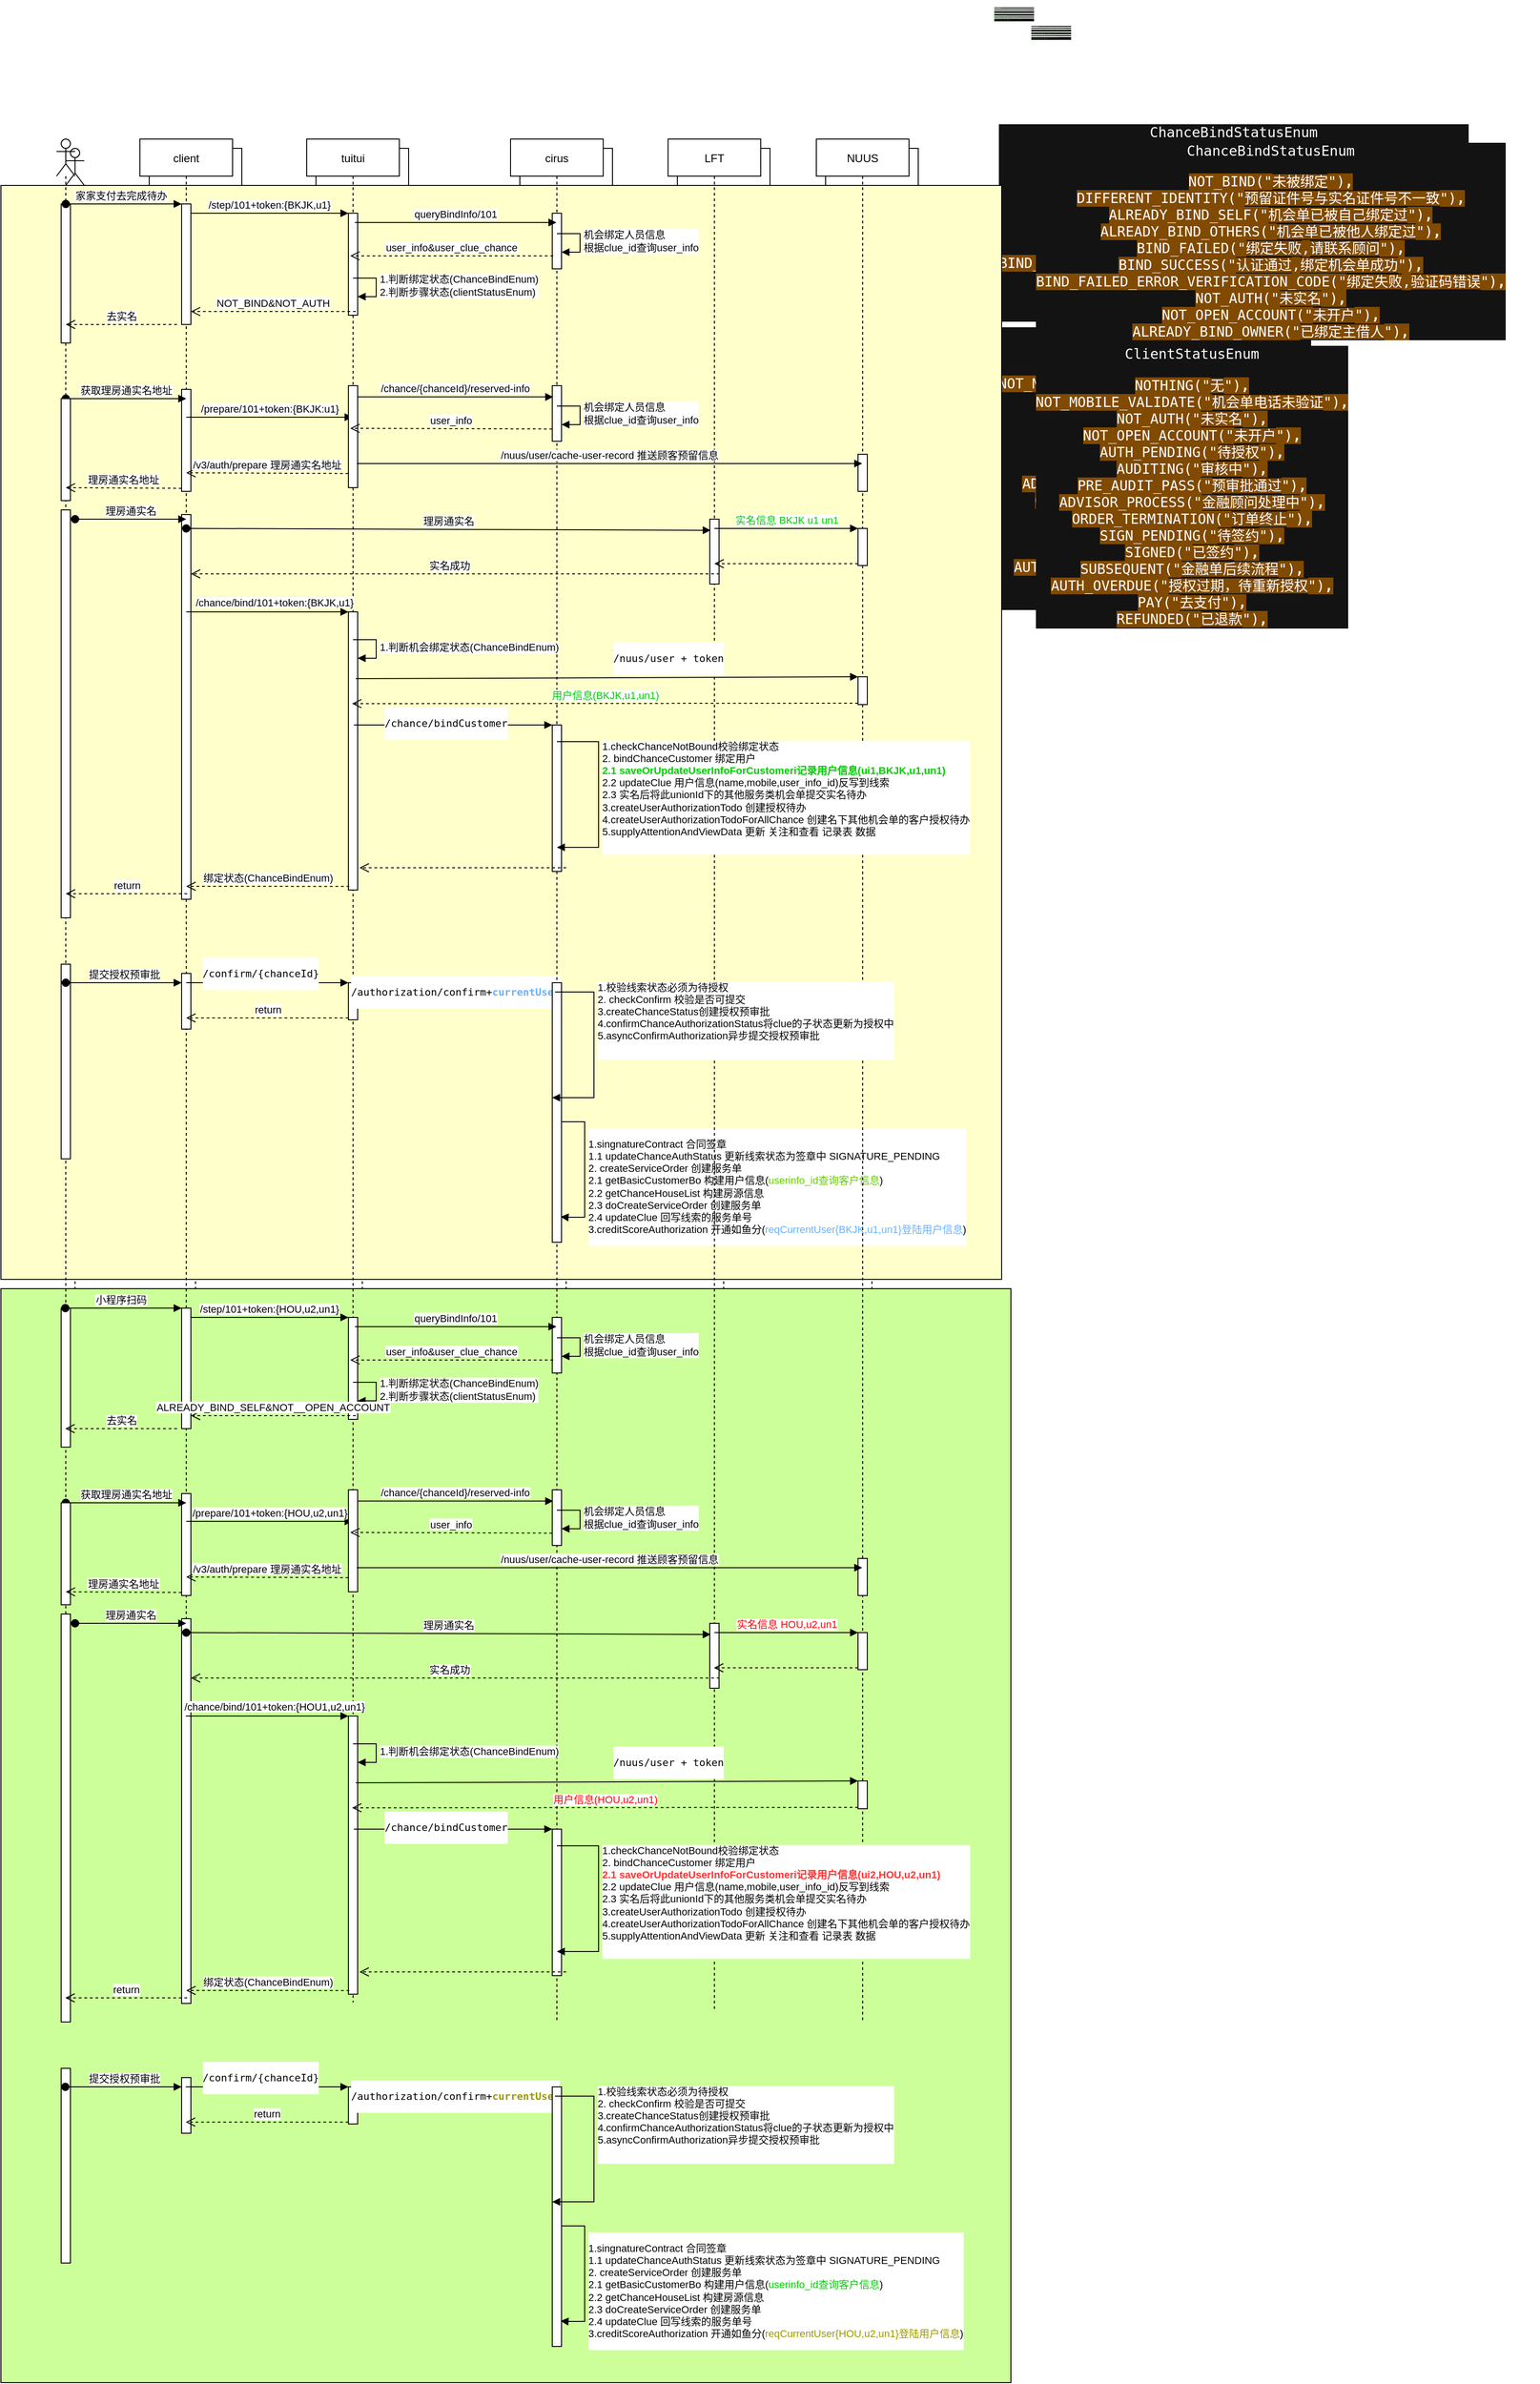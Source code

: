 <mxfile version="14.2.7" type="github">
  <diagram id="kgpKYQtTHZ0yAKxKKP6v" name="Page-1">
    <mxGraphModel dx="2272" dy="1862" grid="1" gridSize="10" guides="1" tooltips="1" connect="1" arrows="1" fold="1" page="1" pageScale="1" pageWidth="850" pageHeight="1100" math="0" shadow="0">
      <root>
        <mxCell id="0" />
        <mxCell id="1" parent="0" />
        <mxCell id="9an_gNBY0MOmyQ4hXC5S-99" value="client" style="shape=umlLifeline;perimeter=lifelinePerimeter;container=1;collapsible=0;recursiveResize=0;rounded=0;shadow=0;strokeWidth=1;" parent="1" vertex="1">
          <mxGeometry x="130" y="90" width="100" height="2000" as="geometry" />
        </mxCell>
        <mxCell id="9an_gNBY0MOmyQ4hXC5S-100" value="" style="points=[];perimeter=orthogonalPerimeter;rounded=0;shadow=0;strokeWidth=1;" parent="9an_gNBY0MOmyQ4hXC5S-99" vertex="1">
          <mxGeometry x="45" y="70" width="10" height="130" as="geometry" />
        </mxCell>
        <mxCell id="9an_gNBY0MOmyQ4hXC5S-101" value="" style="html=1;points=[];perimeter=orthogonalPerimeter;" parent="9an_gNBY0MOmyQ4hXC5S-99" vertex="1">
          <mxGeometry x="45" y="270" width="10" height="110" as="geometry" />
        </mxCell>
        <mxCell id="9an_gNBY0MOmyQ4hXC5S-102" value="" style="html=1;points=[];perimeter=orthogonalPerimeter;" parent="9an_gNBY0MOmyQ4hXC5S-99" vertex="1">
          <mxGeometry x="45" y="900" width="10" height="60" as="geometry" />
        </mxCell>
        <mxCell id="9an_gNBY0MOmyQ4hXC5S-103" value="" style="html=1;points=[];perimeter=orthogonalPerimeter;" parent="1" vertex="1">
          <mxGeometry x="175" y="495" width="10" height="415" as="geometry" />
        </mxCell>
        <mxCell id="9an_gNBY0MOmyQ4hXC5S-104" value="tuitui" style="shape=umlLifeline;perimeter=lifelinePerimeter;container=1;collapsible=0;recursiveResize=0;rounded=0;shadow=0;strokeWidth=1;" parent="1" vertex="1">
          <mxGeometry x="310" y="90" width="100" height="2010" as="geometry" />
        </mxCell>
        <mxCell id="9an_gNBY0MOmyQ4hXC5S-105" value="" style="points=[];perimeter=orthogonalPerimeter;rounded=0;shadow=0;strokeWidth=1;" parent="9an_gNBY0MOmyQ4hXC5S-104" vertex="1">
          <mxGeometry x="45" y="80" width="10" height="110" as="geometry" />
        </mxCell>
        <mxCell id="9an_gNBY0MOmyQ4hXC5S-106" value="1.判断绑定状态(ChanceBindEnum)&lt;br&gt;2.判断步骤状态(clientStatusEnum)" style="edgeStyle=orthogonalEdgeStyle;html=1;align=left;spacingLeft=2;endArrow=block;rounded=0;entryX=1;entryY=0;" parent="9an_gNBY0MOmyQ4hXC5S-104" edge="1">
          <mxGeometry relative="1" as="geometry">
            <mxPoint x="50" y="150" as="sourcePoint" />
            <Array as="points">
              <mxPoint x="75" y="150" />
            </Array>
            <mxPoint x="55" y="170" as="targetPoint" />
          </mxGeometry>
        </mxCell>
        <mxCell id="9an_gNBY0MOmyQ4hXC5S-107" value="" style="html=1;points=[];perimeter=orthogonalPerimeter;" parent="9an_gNBY0MOmyQ4hXC5S-104" vertex="1">
          <mxGeometry x="45" y="270" width="10" height="80" as="geometry" />
        </mxCell>
        <mxCell id="9an_gNBY0MOmyQ4hXC5S-108" value="" style="html=1;points=[];perimeter=orthogonalPerimeter;" parent="9an_gNBY0MOmyQ4hXC5S-104" vertex="1">
          <mxGeometry x="45" y="510" width="10" height="300" as="geometry" />
        </mxCell>
        <mxCell id="9an_gNBY0MOmyQ4hXC5S-109" value="" style="html=1;points=[];perimeter=orthogonalPerimeter;" parent="9an_gNBY0MOmyQ4hXC5S-104" vertex="1">
          <mxGeometry x="45" y="910" width="10" height="40" as="geometry" />
        </mxCell>
        <mxCell id="9an_gNBY0MOmyQ4hXC5S-110" value="&lt;pre&gt;/authorization/confirm+&lt;b&gt;&lt;font color=&quot;#4d9900&quot;&gt;currentUser&lt;/font&gt;&lt;/b&gt;&lt;/pre&gt;" style="html=1;verticalAlign=bottom;startArrow=circle;startFill=1;endArrow=open;startSize=6;endSize=8;entryX=0.43;entryY=0.452;entryDx=0;entryDy=0;entryPerimeter=0;" parent="9an_gNBY0MOmyQ4hXC5S-104" target="9an_gNBY0MOmyQ4hXC5S-113" edge="1">
          <mxGeometry x="-0.017" y="-21" width="80" relative="1" as="geometry">
            <mxPoint x="60" y="920" as="sourcePoint" />
            <mxPoint x="140" y="920" as="targetPoint" />
            <mxPoint as="offset" />
          </mxGeometry>
        </mxCell>
        <mxCell id="9an_gNBY0MOmyQ4hXC5S-111" value="NOT_BIND&amp;NOT_AUTH" style="verticalAlign=bottom;endArrow=open;dashed=1;endSize=8;exitX=0.8;exitY=0.964;shadow=0;strokeWidth=1;exitDx=0;exitDy=0;exitPerimeter=0;" parent="1" source="9an_gNBY0MOmyQ4hXC5S-105" target="9an_gNBY0MOmyQ4hXC5S-100" edge="1">
          <mxGeometry relative="1" as="geometry">
            <mxPoint x="285" y="246" as="targetPoint" />
          </mxGeometry>
        </mxCell>
        <mxCell id="9an_gNBY0MOmyQ4hXC5S-112" value="/step/101+token:{BKJK,u1}" style="verticalAlign=bottom;endArrow=block;entryX=0;entryY=0;shadow=0;strokeWidth=1;" parent="1" source="9an_gNBY0MOmyQ4hXC5S-100" target="9an_gNBY0MOmyQ4hXC5S-105" edge="1">
          <mxGeometry relative="1" as="geometry">
            <mxPoint x="285" y="170" as="sourcePoint" />
          </mxGeometry>
        </mxCell>
        <mxCell id="9an_gNBY0MOmyQ4hXC5S-113" value="cirus" style="shape=umlLifeline;perimeter=lifelinePerimeter;container=1;collapsible=0;recursiveResize=0;rounded=0;shadow=0;strokeWidth=1;" parent="1" vertex="1">
          <mxGeometry x="530" y="90" width="100" height="2030" as="geometry" />
        </mxCell>
        <mxCell id="9an_gNBY0MOmyQ4hXC5S-114" value="" style="html=1;points=[];perimeter=orthogonalPerimeter;" parent="9an_gNBY0MOmyQ4hXC5S-113" vertex="1">
          <mxGeometry x="45" y="80" width="10" height="60" as="geometry" />
        </mxCell>
        <mxCell id="9an_gNBY0MOmyQ4hXC5S-115" value="机会绑定人员信息&lt;br&gt;根据clue_id查询user_info&lt;br&gt;" style="edgeStyle=orthogonalEdgeStyle;html=1;align=left;spacingLeft=2;endArrow=block;rounded=0;entryX=1;entryY=0;" parent="9an_gNBY0MOmyQ4hXC5S-113" edge="1">
          <mxGeometry relative="1" as="geometry">
            <mxPoint x="50" y="102" as="sourcePoint" />
            <Array as="points">
              <mxPoint x="75" y="102" />
            </Array>
            <mxPoint x="55" y="122" as="targetPoint" />
          </mxGeometry>
        </mxCell>
        <mxCell id="9an_gNBY0MOmyQ4hXC5S-116" value="" style="html=1;points=[];perimeter=orthogonalPerimeter;" parent="9an_gNBY0MOmyQ4hXC5S-113" vertex="1">
          <mxGeometry x="45" y="632" width="10" height="158" as="geometry" />
        </mxCell>
        <mxCell id="9an_gNBY0MOmyQ4hXC5S-117" value="" style="html=1;points=[];perimeter=orthogonalPerimeter;" parent="9an_gNBY0MOmyQ4hXC5S-113" vertex="1">
          <mxGeometry x="45" y="910" width="10" height="130" as="geometry" />
        </mxCell>
        <mxCell id="9an_gNBY0MOmyQ4hXC5S-118" value="" style="shape=umlLifeline;participant=umlActor;perimeter=lifelinePerimeter;whiteSpace=wrap;html=1;container=1;collapsible=0;recursiveResize=0;verticalAlign=top;spacingTop=36;outlineConnect=0;" parent="1" vertex="1">
          <mxGeometry x="40" y="90" width="20" height="2000" as="geometry" />
        </mxCell>
        <mxCell id="9an_gNBY0MOmyQ4hXC5S-119" value="" style="html=1;points=[];perimeter=orthogonalPerimeter;" parent="9an_gNBY0MOmyQ4hXC5S-118" vertex="1">
          <mxGeometry x="5" y="70" width="10" height="150" as="geometry" />
        </mxCell>
        <mxCell id="9an_gNBY0MOmyQ4hXC5S-120" value="获取理房通实名地址" style="html=1;verticalAlign=bottom;startArrow=oval;startFill=1;endArrow=block;startSize=8;" parent="9an_gNBY0MOmyQ4hXC5S-118" edge="1">
          <mxGeometry width="60" relative="1" as="geometry">
            <mxPoint x="10" y="280" as="sourcePoint" />
            <mxPoint x="140" y="280" as="targetPoint" />
          </mxGeometry>
        </mxCell>
        <mxCell id="9an_gNBY0MOmyQ4hXC5S-121" value="" style="html=1;points=[];perimeter=orthogonalPerimeter;" parent="9an_gNBY0MOmyQ4hXC5S-118" vertex="1">
          <mxGeometry x="5" y="280" width="10" height="110" as="geometry" />
        </mxCell>
        <mxCell id="9an_gNBY0MOmyQ4hXC5S-122" value="" style="html=1;points=[];perimeter=orthogonalPerimeter;" parent="9an_gNBY0MOmyQ4hXC5S-118" vertex="1">
          <mxGeometry x="5" y="890" width="10" height="210" as="geometry" />
        </mxCell>
        <mxCell id="9an_gNBY0MOmyQ4hXC5S-123" value="家家支付去完成待办" style="verticalAlign=bottom;startArrow=oval;endArrow=block;startSize=8;shadow=0;strokeWidth=1;" parent="1" source="9an_gNBY0MOmyQ4hXC5S-118" target="9an_gNBY0MOmyQ4hXC5S-100" edge="1">
          <mxGeometry x="0.282" y="-20" relative="1" as="geometry">
            <mxPoint x="115" y="160" as="sourcePoint" />
            <Array as="points">
              <mxPoint x="130" y="160" />
            </Array>
            <mxPoint x="-20" y="-20" as="offset" />
          </mxGeometry>
        </mxCell>
        <mxCell id="9an_gNBY0MOmyQ4hXC5S-124" value="NUUS" style="shape=umlLifeline;perimeter=lifelinePerimeter;container=1;collapsible=0;recursiveResize=0;rounded=0;shadow=0;strokeWidth=1;" parent="1" vertex="1">
          <mxGeometry x="860" y="90" width="100" height="2030" as="geometry" />
        </mxCell>
        <mxCell id="9an_gNBY0MOmyQ4hXC5S-125" value="" style="html=1;points=[];perimeter=orthogonalPerimeter;" parent="9an_gNBY0MOmyQ4hXC5S-124" vertex="1">
          <mxGeometry x="45" y="340" width="10" height="40" as="geometry" />
        </mxCell>
        <mxCell id="9an_gNBY0MOmyQ4hXC5S-126" value="" style="html=1;points=[];perimeter=orthogonalPerimeter;" parent="9an_gNBY0MOmyQ4hXC5S-124" vertex="1">
          <mxGeometry x="45" y="420" width="10" height="40" as="geometry" />
        </mxCell>
        <mxCell id="9an_gNBY0MOmyQ4hXC5S-127" value="" style="html=1;points=[];perimeter=orthogonalPerimeter;" parent="9an_gNBY0MOmyQ4hXC5S-124" vertex="1">
          <mxGeometry x="45" y="580" width="10" height="30" as="geometry" />
        </mxCell>
        <mxCell id="9an_gNBY0MOmyQ4hXC5S-128" value="queryBindInfo/101" style="verticalAlign=bottom;endArrow=block;shadow=0;strokeWidth=1;exitX=0.7;exitY=0.091;exitDx=0;exitDy=0;exitPerimeter=0;" parent="1" source="9an_gNBY0MOmyQ4hXC5S-105" target="9an_gNBY0MOmyQ4hXC5S-113" edge="1">
          <mxGeometry relative="1" as="geometry">
            <mxPoint x="250" y="210" as="sourcePoint" />
            <mxPoint x="541" y="180" as="targetPoint" />
            <Array as="points">
              <mxPoint x="560" y="180" />
            </Array>
          </mxGeometry>
        </mxCell>
        <mxCell id="9an_gNBY0MOmyQ4hXC5S-129" value="user_info&amp;user_clue_chance" style="verticalAlign=bottom;endArrow=open;dashed=1;endSize=8;shadow=0;strokeWidth=1;entryX=0.2;entryY=0.418;entryDx=0;entryDy=0;entryPerimeter=0;" parent="1" target="9an_gNBY0MOmyQ4hXC5S-105" edge="1">
          <mxGeometry relative="1" as="geometry">
            <mxPoint x="360" y="220" as="targetPoint" />
            <mxPoint x="576" y="216" as="sourcePoint" />
          </mxGeometry>
        </mxCell>
        <mxCell id="9an_gNBY0MOmyQ4hXC5S-130" value="去实名" style="html=1;verticalAlign=bottom;endArrow=open;dashed=1;endSize=8;" parent="1" target="9an_gNBY0MOmyQ4hXC5S-118" edge="1">
          <mxGeometry relative="1" as="geometry">
            <mxPoint x="170" y="290" as="sourcePoint" />
            <mxPoint x="90" y="290" as="targetPoint" />
          </mxGeometry>
        </mxCell>
        <mxCell id="9an_gNBY0MOmyQ4hXC5S-131" value="LFT" style="shape=umlLifeline;perimeter=lifelinePerimeter;container=1;collapsible=0;recursiveResize=0;rounded=0;shadow=0;strokeWidth=1;" parent="1" vertex="1">
          <mxGeometry x="700" y="90" width="100" height="2020" as="geometry" />
        </mxCell>
        <mxCell id="9an_gNBY0MOmyQ4hXC5S-132" value="" style="html=1;points=[];perimeter=orthogonalPerimeter;" parent="9an_gNBY0MOmyQ4hXC5S-131" vertex="1">
          <mxGeometry x="45" y="410" width="10" height="70" as="geometry" />
        </mxCell>
        <mxCell id="9an_gNBY0MOmyQ4hXC5S-133" value="/prepare/101+token:{BKJK:u1}" style="html=1;verticalAlign=bottom;endArrow=block;" parent="1" target="9an_gNBY0MOmyQ4hXC5S-104" edge="1">
          <mxGeometry width="80" relative="1" as="geometry">
            <mxPoint x="180" y="390" as="sourcePoint" />
            <mxPoint x="260" y="390" as="targetPoint" />
          </mxGeometry>
        </mxCell>
        <mxCell id="9an_gNBY0MOmyQ4hXC5S-134" value="" style="points=[];perimeter=orthogonalPerimeter;rounded=0;shadow=0;strokeWidth=1;" parent="1" vertex="1">
          <mxGeometry x="355" y="356" width="10" height="110" as="geometry" />
        </mxCell>
        <mxCell id="9an_gNBY0MOmyQ4hXC5S-135" value="" style="html=1;points=[];perimeter=orthogonalPerimeter;" parent="1" vertex="1">
          <mxGeometry x="575" y="356" width="10" height="60" as="geometry" />
        </mxCell>
        <mxCell id="9an_gNBY0MOmyQ4hXC5S-136" value="机会绑定人员信息&lt;br&gt;根据clue_id查询user_info&lt;br&gt;" style="edgeStyle=orthogonalEdgeStyle;html=1;align=left;spacingLeft=2;endArrow=block;rounded=0;entryX=1;entryY=0;" parent="1" edge="1">
          <mxGeometry relative="1" as="geometry">
            <mxPoint x="580" y="378" as="sourcePoint" />
            <Array as="points">
              <mxPoint x="605" y="378" />
            </Array>
            <mxPoint x="585" y="398" as="targetPoint" />
          </mxGeometry>
        </mxCell>
        <mxCell id="9an_gNBY0MOmyQ4hXC5S-137" value="/chance/{chanceId}/reserved-info" style="verticalAlign=bottom;endArrow=block;shadow=0;strokeWidth=1;entryX=0.46;entryY=0.144;entryDx=0;entryDy=0;entryPerimeter=0;" parent="1" source="9an_gNBY0MOmyQ4hXC5S-134" edge="1">
          <mxGeometry relative="1" as="geometry">
            <mxPoint x="250" y="396" as="sourcePoint" />
            <mxPoint x="576" y="368.16" as="targetPoint" />
          </mxGeometry>
        </mxCell>
        <mxCell id="9an_gNBY0MOmyQ4hXC5S-138" value="user_info" style="verticalAlign=bottom;endArrow=open;dashed=1;endSize=8;shadow=0;strokeWidth=1;entryX=0.2;entryY=0.418;entryDx=0;entryDy=0;entryPerimeter=0;exitX=0.45;exitY=0.198;exitDx=0;exitDy=0;exitPerimeter=0;" parent="1" target="9an_gNBY0MOmyQ4hXC5S-134" edge="1">
          <mxGeometry relative="1" as="geometry">
            <mxPoint x="360" y="406" as="targetPoint" />
            <mxPoint x="575" y="402.72" as="sourcePoint" />
          </mxGeometry>
        </mxCell>
        <mxCell id="9an_gNBY0MOmyQ4hXC5S-139" value="/nuus/user/cache-user-record 推送顾客预留信息" style="verticalAlign=bottom;endArrow=block;shadow=0;strokeWidth=1;" parent="1" target="9an_gNBY0MOmyQ4hXC5S-124" edge="1">
          <mxGeometry relative="1" as="geometry">
            <mxPoint x="364" y="440" as="sourcePoint" />
            <mxPoint x="575" y="440.0" as="targetPoint" />
          </mxGeometry>
        </mxCell>
        <mxCell id="9an_gNBY0MOmyQ4hXC5S-140" value="/v3/auth/prepare 理房通实名地址" style="verticalAlign=bottom;endArrow=open;dashed=1;endSize=8;shadow=0;strokeWidth=1;exitX=0.45;exitY=0.198;exitDx=0;exitDy=0;exitPerimeter=0;" parent="1" edge="1">
          <mxGeometry relative="1" as="geometry">
            <mxPoint x="180" y="450" as="targetPoint" />
            <mxPoint x="355" y="450.74" as="sourcePoint" />
          </mxGeometry>
        </mxCell>
        <mxCell id="9an_gNBY0MOmyQ4hXC5S-141" value="理房通实名地址" style="verticalAlign=bottom;endArrow=open;dashed=1;endSize=8;shadow=0;strokeWidth=1;exitX=0.45;exitY=0.198;exitDx=0;exitDy=0;exitPerimeter=0;" parent="1" edge="1">
          <mxGeometry relative="1" as="geometry">
            <mxPoint x="50" y="466" as="targetPoint" />
            <mxPoint x="175" y="466.74" as="sourcePoint" />
          </mxGeometry>
        </mxCell>
        <mxCell id="9an_gNBY0MOmyQ4hXC5S-142" value="理房通实名" style="html=1;verticalAlign=bottom;startArrow=oval;endArrow=block;startSize=8;entryX=0.1;entryY=0.171;entryDx=0;entryDy=0;entryPerimeter=0;" parent="1" target="9an_gNBY0MOmyQ4hXC5S-132" edge="1">
          <mxGeometry relative="1" as="geometry">
            <mxPoint x="180" y="510" as="sourcePoint" />
          </mxGeometry>
        </mxCell>
        <mxCell id="9an_gNBY0MOmyQ4hXC5S-143" value="实名信息 BKJK u1 un1" style="html=1;verticalAlign=bottom;endArrow=block;entryX=0;entryY=0;" parent="1" target="9an_gNBY0MOmyQ4hXC5S-126" edge="1">
          <mxGeometry relative="1" as="geometry">
            <mxPoint x="750" y="510" as="sourcePoint" />
          </mxGeometry>
        </mxCell>
        <mxCell id="9an_gNBY0MOmyQ4hXC5S-144" value="" style="html=1;verticalAlign=bottom;endArrow=open;dashed=1;endSize=8;exitX=0;exitY=0.95;" parent="1" source="9an_gNBY0MOmyQ4hXC5S-126" target="9an_gNBY0MOmyQ4hXC5S-131" edge="1">
          <mxGeometry relative="1" as="geometry">
            <mxPoint x="835" y="586" as="targetPoint" />
          </mxGeometry>
        </mxCell>
        <mxCell id="9an_gNBY0MOmyQ4hXC5S-145" value="&lt;pre style=&quot;background-color: rgb(19 , 19 , 20) ; color: rgb(235 , 235 , 235) ; font-family: &amp;#34;dejavu sans mono&amp;#34; ; font-size: 1px&quot;&gt;queryBindInfo&lt;span style=&quot;color: rgb(84 , 179 , 62) ; font-size: 1px&quot;&gt;&lt;br&gt;&lt;/span&gt;&lt;/pre&gt;&lt;pre style=&quot;background-color: rgb(19 , 19 , 20) ; color: rgb(235 , 235 , 235) ; font-family: &amp;#34;dejavu sans mono&amp;#34; ; font-size: 1px&quot;&gt;&lt;span style=&quot;color: rgb(84 , 179 , 62) ; font-size: 1px&quot;&gt;SELECT ui.uus_user_id, ui.uus_union_id,ui.temporary_user_id, &lt;/span&gt;&lt;/pre&gt;&lt;pre style=&quot;background-color: rgb(19 , 19 , 20) ; color: rgb(235 , 235 , 235) ; font-family: &amp;#34;dejavu sans mono&amp;#34; ; font-size: 1px&quot;&gt;&lt;span style=&quot;color: rgb(84 , 179 , 62) ; font-size: 1px&quot;&gt;cc.clue_id, cc.biz_no, cc.process_status, cc.sub_process_status, &lt;/span&gt;&lt;/pre&gt;&lt;pre style=&quot;background-color: rgb(19 , 19 , 20) ; color: rgb(235 , 235 , 235) ; font-family: &amp;#34;dejavu sans mono&amp;#34; ; font-size: 1px&quot;&gt;&lt;span style=&quot;color: rgb(84 , 179 , 62) ; font-size: 1px&quot;&gt;cc.live_status,cc.type as chanceType, cc.service_no as service_order_no &lt;br style=&quot;font-size: 1px&quot;&gt;&lt;/span&gt;&lt;span style=&quot;color: rgb(84 , 179 , 62) ; font-size: 1px&quot;&gt;FROM user_clue_chance cc &lt;/span&gt;&lt;/pre&gt;&lt;pre style=&quot;background-color: rgb(19 , 19 , 20) ; color: rgb(235 , 235 , 235) ; font-family: &amp;#34;dejavu sans mono&amp;#34; ; font-size: 1px&quot;&gt;&lt;span style=&quot;color: rgb(84 , 179 , 62) ; font-size: 1px&quot;&gt;LEFT JOIN user_clue uc ON cc.clue_id = uc.id &lt;/span&gt;&lt;/pre&gt;&lt;pre style=&quot;background-color: rgb(19 , 19 , 20) ; color: rgb(235 , 235 , 235) ; font-family: &amp;#34;dejavu sans mono&amp;#34; ; font-size: 1px&quot;&gt;&lt;span style=&quot;color: rgb(84 , 179 , 62) ; font-size: 1px&quot;&gt;LEFT JOIN user_info ui ON uc.user_info_id = ui.id &lt;br style=&quot;font-size: 1px&quot;&gt;&lt;/span&gt;&lt;span style=&quot;color: rgb(84 , 179 , 62) ; font-size: 1px&quot;&gt;WHERE cc.clue_id = #{clueId}&lt;/span&gt;&lt;/pre&gt;" style="text;whiteSpace=wrap;html=1;" parent="1" vertex="1">
          <mxGeometry x="1040" y="-70" width="550" height="90" as="geometry" />
        </mxCell>
        <mxCell id="9an_gNBY0MOmyQ4hXC5S-146" value="&lt;pre style=&quot;background-color: #131314 ; color: #ebebeb ; font-family: &amp;#34;dejavu sans mono&amp;#34; ; font-size: 11.3pt&quot;&gt;&lt;pre style=&quot;font-family: &amp;#34;dejavu sans mono&amp;#34; ; font-size: 11.3pt&quot;&gt;&lt;pre style=&quot;font-family: &amp;#34;dejavu sans mono&amp;#34; ; font-size: 11.3pt&quot;&gt;&lt;pre style=&quot;font-family: &amp;#34;dejavu sans mono&amp;#34; ; font-size: 11.3pt&quot;&gt;&lt;span style=&quot;color: #ffffff&quot;&gt;ChanceBindStatusEnum&lt;/span&gt;&lt;/pre&gt;&lt;/pre&gt;&lt;/pre&gt;&lt;pre style=&quot;font-family: &amp;#34;dejavu sans mono&amp;#34; ; font-size: 11.3pt&quot;&gt;&lt;pre style=&quot;font-family: &amp;#34;dejavu sans mono&amp;#34; ; font-size: 11.3pt&quot;&gt;&lt;span style=&quot;color: #ffffff ; background-color: #804a00&quot;&gt;NOT_BIND(&quot;&lt;/span&gt;&lt;span style=&quot;color: #ffffff ; background-color: #804a00 ; font-family: &amp;#34;宋体&amp;#34;&quot;&gt;未被绑定&lt;/span&gt;&lt;span style=&quot;color: #ffffff ; background-color: #804a00&quot;&gt;&quot;)&lt;/span&gt;&lt;span style=&quot;color: #ffffff ; background-color: #804a00 ; font-weight: bold&quot;&gt;,&lt;br&gt;&lt;/span&gt;&lt;span style=&quot;color: #ffffff ; background-color: #804a00&quot;&gt;DIFFERENT_IDENTITY(&quot;&lt;/span&gt;&lt;span style=&quot;color: #ffffff ; background-color: #804a00 ; font-family: &amp;#34;宋体&amp;#34;&quot;&gt;预留证件号与实名证件号不一致&lt;/span&gt;&lt;span style=&quot;color: #ffffff ; background-color: #804a00&quot;&gt;&quot;)&lt;/span&gt;&lt;span style=&quot;color: #ffffff ; background-color: #804a00 ; font-weight: bold&quot;&gt;,&lt;br&gt;&lt;/span&gt;&lt;span style=&quot;color: #ffffff ; background-color: #804a00&quot;&gt;ALREADY_BIND_SELF(&quot;&lt;/span&gt;&lt;span style=&quot;color: #ffffff ; background-color: #804a00 ; font-family: &amp;#34;宋体&amp;#34;&quot;&gt;机会单已被自己绑定过&lt;/span&gt;&lt;span style=&quot;color: #ffffff ; background-color: #804a00&quot;&gt;&quot;)&lt;/span&gt;&lt;span style=&quot;color: #ffffff ; background-color: #804a00 ; font-weight: bold&quot;&gt;,&lt;br&gt;&lt;/span&gt;&lt;span style=&quot;color: #ffffff ; background-color: #804a00&quot;&gt;ALREADY_BIND_OTHERS(&quot;&lt;/span&gt;&lt;span style=&quot;color: #ffffff ; background-color: #804a00 ; font-family: &amp;#34;宋体&amp;#34;&quot;&gt;机会单已被他人绑定过&lt;/span&gt;&lt;span style=&quot;color: #ffffff ; background-color: #804a00&quot;&gt;&quot;)&lt;/span&gt;&lt;span style=&quot;color: #ffffff ; background-color: #804a00 ; font-weight: bold&quot;&gt;,&lt;br&gt;&lt;/span&gt;&lt;span style=&quot;color: #ffffff ; background-color: #804a00&quot;&gt;BIND_FAILED(&quot;&lt;/span&gt;&lt;span style=&quot;color: #ffffff ; background-color: #804a00 ; font-family: &amp;#34;宋体&amp;#34;&quot;&gt;绑定失败&lt;/span&gt;&lt;span style=&quot;color: #ffffff ; background-color: #804a00&quot;&gt;,&lt;/span&gt;&lt;span style=&quot;color: #ffffff ; background-color: #804a00 ; font-family: &amp;#34;宋体&amp;#34;&quot;&gt;请联系顾问&lt;/span&gt;&lt;span style=&quot;color: #ffffff ; background-color: #804a00&quot;&gt;&quot;)&lt;/span&gt;&lt;span style=&quot;color: #ffffff ; background-color: #804a00 ; font-weight: bold&quot;&gt;,&lt;br&gt;&lt;/span&gt;&lt;span style=&quot;color: #ffffff ; background-color: #804a00&quot;&gt;BIND_SUCCESS(&quot;&lt;/span&gt;&lt;span style=&quot;color: #ffffff ; background-color: #804a00 ; font-family: &amp;#34;宋体&amp;#34;&quot;&gt;认证通过&lt;/span&gt;&lt;span style=&quot;color: #ffffff ; background-color: #804a00&quot;&gt;,&lt;/span&gt;&lt;span style=&quot;color: #ffffff ; background-color: #804a00 ; font-family: &amp;#34;宋体&amp;#34;&quot;&gt;绑定机会单成功&lt;/span&gt;&lt;span style=&quot;color: #ffffff ; background-color: #804a00&quot;&gt;&quot;)&lt;/span&gt;&lt;span style=&quot;color: #ffffff ; background-color: #804a00 ; font-weight: bold&quot;&gt;,&lt;br&gt;&lt;/span&gt;&lt;span style=&quot;color: #ffffff ; background-color: #804a00&quot;&gt;BIND_FAILED_ERROR_VERIFICATION_CODE(&quot;&lt;/span&gt;&lt;span style=&quot;color: #ffffff ; background-color: #804a00 ; font-family: &amp;#34;宋体&amp;#34;&quot;&gt;绑定失败&lt;/span&gt;&lt;span style=&quot;color: #ffffff ; background-color: #804a00&quot;&gt;,&lt;/span&gt;&lt;span style=&quot;color: #ffffff ; background-color: #804a00 ; font-family: &amp;#34;宋体&amp;#34;&quot;&gt;验证码错误&lt;/span&gt;&lt;span style=&quot;color: #ffffff ; background-color: #804a00&quot;&gt;&quot;)&lt;/span&gt;&lt;span style=&quot;color: #ffffff ; background-color: #804a00 ; font-weight: bold&quot;&gt;,&lt;br&gt;&lt;/span&gt;&lt;span style=&quot;color: #ffffff ; background-color: #804a00&quot;&gt;NOT_AUTH(&quot;&lt;/span&gt;&lt;span style=&quot;color: #ffffff ; background-color: #804a00 ; font-family: &amp;#34;宋体&amp;#34;&quot;&gt;未实名&lt;/span&gt;&lt;span style=&quot;color: #ffffff ; background-color: #804a00&quot;&gt;&quot;)&lt;/span&gt;&lt;span style=&quot;color: #ffffff ; background-color: #804a00 ; font-weight: bold&quot;&gt;,&lt;br&gt;&lt;/span&gt;&lt;span style=&quot;color: #ffffff ; background-color: #804a00&quot;&gt;NOT_OPEN_ACCOUNT(&quot;&lt;/span&gt;&lt;span style=&quot;color: #ffffff ; background-color: #804a00 ; font-family: &amp;#34;宋体&amp;#34;&quot;&gt;未开户&lt;/span&gt;&lt;span style=&quot;color: #ffffff ; background-color: #804a00&quot;&gt;&quot;)&lt;/span&gt;&lt;span style=&quot;color: #ffffff ; background-color: #804a00 ; font-weight: bold&quot;&gt;,&lt;br&gt;&lt;/span&gt;&lt;span style=&quot;color: #ffffff ; background-color: #804a00&quot;&gt;ALREADY_BIND_OWNER(&quot;&lt;/span&gt;&lt;span style=&quot;color: #ffffff ; background-color: #804a00 ; font-family: &amp;#34;宋体&amp;#34;&quot;&gt;已绑定主借人&lt;/span&gt;&lt;span style=&quot;color: #ffffff ; background-color: #804a00&quot;&gt;&quot;)&lt;/span&gt;&lt;span style=&quot;color: #ffffff ; background-color: #804a00 ; font-weight: bold&quot;&gt;,&lt;/span&gt;&lt;/pre&gt;&lt;/pre&gt;&lt;/pre&gt;" style="text;html=1;resizable=0;autosize=1;align=center;verticalAlign=middle;points=[];fillColor=none;strokeColor=none;rounded=0;" parent="1" vertex="1">
          <mxGeometry x="1040" y="70" width="520" height="200" as="geometry" />
        </mxCell>
        <mxCell id="9an_gNBY0MOmyQ4hXC5S-147" value="&lt;pre style=&quot;background-color: #131314 ; color: #ebebeb ; font-family: &amp;#34;dejavu sans mono&amp;#34; ; font-size: 11.3pt&quot;&gt;&lt;pre style=&quot;font-family: &amp;#34;dejavu sans mono&amp;#34; ; font-size: 11.3pt&quot;&gt;&lt;pre style=&quot;font-family: &amp;#34;dejavu sans mono&amp;#34; ; font-size: 11.3pt&quot;&gt;&lt;span style=&quot;color: #ffffff&quot;&gt;ClientStatusEnum&lt;/span&gt;&lt;/pre&gt;&lt;/pre&gt;&lt;pre style=&quot;font-family: &amp;#34;dejavu sans mono&amp;#34; ; font-size: 11.3pt&quot;&gt;&lt;span style=&quot;color: #ffffff ; background-color: #804a00&quot;&gt;NOTHING(&quot;&lt;/span&gt;&lt;span style=&quot;color: #ffffff ; background-color: #804a00 ; font-family: &amp;#34;宋体&amp;#34;&quot;&gt;无&lt;/span&gt;&lt;span style=&quot;color: #ffffff ; background-color: #804a00&quot;&gt;&quot;)&lt;/span&gt;&lt;span style=&quot;color: #ffffff ; background-color: #804a00 ; font-weight: bold&quot;&gt;,&lt;br&gt;&lt;/span&gt;&lt;span style=&quot;color: #ffffff ; background-color: #804a00&quot;&gt;NOT_MOBILE_VALIDATE(&quot;&lt;/span&gt;&lt;span style=&quot;color: #ffffff ; background-color: #804a00 ; font-family: &amp;#34;宋体&amp;#34;&quot;&gt;机会单电话未验证&lt;/span&gt;&lt;span style=&quot;color: #ffffff ; background-color: #804a00&quot;&gt;&quot;)&lt;/span&gt;&lt;span style=&quot;color: #ffffff ; background-color: #804a00 ; font-weight: bold&quot;&gt;,&lt;br&gt;&lt;/span&gt;&lt;span style=&quot;color: #ffffff ; background-color: #804a00&quot;&gt;NOT_AUTH(&quot;&lt;/span&gt;&lt;span style=&quot;color: #ffffff ; background-color: #804a00 ; font-family: &amp;#34;宋体&amp;#34;&quot;&gt;未实名&lt;/span&gt;&lt;span style=&quot;color: #ffffff ; background-color: #804a00&quot;&gt;&quot;)&lt;/span&gt;&lt;span style=&quot;color: #ffffff ; background-color: #804a00 ; font-weight: bold&quot;&gt;,&lt;br&gt;&lt;/span&gt;&lt;span style=&quot;color: #ffffff ; background-color: #804a00&quot;&gt;NOT_OPEN_ACCOUNT(&quot;&lt;/span&gt;&lt;span style=&quot;color: #ffffff ; background-color: #804a00 ; font-family: &amp;#34;宋体&amp;#34;&quot;&gt;未开户&lt;/span&gt;&lt;span style=&quot;color: #ffffff ; background-color: #804a00&quot;&gt;&quot;)&lt;/span&gt;&lt;span style=&quot;color: #ffffff ; background-color: #804a00 ; font-weight: bold&quot;&gt;,&lt;br&gt;&lt;/span&gt;&lt;span style=&quot;color: #ffffff ; background-color: #804a00&quot;&gt;AUTH_PENDING(&quot;&lt;/span&gt;&lt;span style=&quot;color: #ffffff ; background-color: #804a00 ; font-family: &amp;#34;宋体&amp;#34;&quot;&gt;待授权&lt;/span&gt;&lt;span style=&quot;color: #ffffff ; background-color: #804a00&quot;&gt;&quot;)&lt;/span&gt;&lt;span style=&quot;color: #ffffff ; background-color: #804a00 ; font-weight: bold&quot;&gt;,&lt;br&gt;&lt;/span&gt;&lt;span style=&quot;color: #ffffff ; background-color: #804a00&quot;&gt;AUDITING(&quot;&lt;/span&gt;&lt;span style=&quot;color: #ffffff ; background-color: #804a00 ; font-family: &amp;#34;宋体&amp;#34;&quot;&gt;审核中&lt;/span&gt;&lt;span style=&quot;color: #ffffff ; background-color: #804a00&quot;&gt;&quot;)&lt;/span&gt;&lt;span style=&quot;color: #ffffff ; background-color: #804a00 ; font-weight: bold&quot;&gt;,&lt;br&gt;&lt;/span&gt;&lt;span style=&quot;color: #ffffff ; background-color: #804a00&quot;&gt;PRE_AUDIT_PASS(&quot;&lt;/span&gt;&lt;span style=&quot;color: #ffffff ; background-color: #804a00 ; font-family: &amp;#34;宋体&amp;#34;&quot;&gt;预审批通过&lt;/span&gt;&lt;span style=&quot;color: #ffffff ; background-color: #804a00&quot;&gt;&quot;)&lt;/span&gt;&lt;span style=&quot;color: #ffffff ; background-color: #804a00 ; font-weight: bold&quot;&gt;,&lt;br&gt;&lt;/span&gt;&lt;span style=&quot;color: #ffffff ; background-color: #804a00&quot;&gt;ADVISOR_PROCESS(&quot;&lt;/span&gt;&lt;span style=&quot;color: #ffffff ; background-color: #804a00 ; font-family: &amp;#34;宋体&amp;#34;&quot;&gt;金融顾问处理中&lt;/span&gt;&lt;span style=&quot;color: #ffffff ; background-color: #804a00&quot;&gt;&quot;)&lt;/span&gt;&lt;span style=&quot;color: #ffffff ; background-color: #804a00 ; font-weight: bold&quot;&gt;,&lt;br&gt;&lt;/span&gt;&lt;span style=&quot;color: #ffffff ; background-color: #804a00&quot;&gt;ORDER_TERMINATION(&quot;&lt;/span&gt;&lt;span style=&quot;color: #ffffff ; background-color: #804a00 ; font-family: &amp;#34;宋体&amp;#34;&quot;&gt;订单终止&lt;/span&gt;&lt;span style=&quot;color: #ffffff ; background-color: #804a00&quot;&gt;&quot;)&lt;/span&gt;&lt;span style=&quot;color: #ffffff ; background-color: #804a00 ; font-weight: bold&quot;&gt;,&lt;br&gt;&lt;/span&gt;&lt;span style=&quot;color: #ffffff ; background-color: #804a00&quot;&gt;SIGN_PENDING(&quot;&lt;/span&gt;&lt;span style=&quot;color: #ffffff ; background-color: #804a00 ; font-family: &amp;#34;宋体&amp;#34;&quot;&gt;待签约&lt;/span&gt;&lt;span style=&quot;color: #ffffff ; background-color: #804a00&quot;&gt;&quot;)&lt;/span&gt;&lt;span style=&quot;color: #ffffff ; background-color: #804a00 ; font-weight: bold&quot;&gt;,&lt;br&gt;&lt;/span&gt;&lt;span style=&quot;color: #ffffff ; background-color: #804a00&quot;&gt;SIGNED(&quot;&lt;/span&gt;&lt;span style=&quot;color: #ffffff ; background-color: #804a00 ; font-family: &amp;#34;宋体&amp;#34;&quot;&gt;已签约&lt;/span&gt;&lt;span style=&quot;color: #ffffff ; background-color: #804a00&quot;&gt;&quot;)&lt;/span&gt;&lt;span style=&quot;color: #ffffff ; background-color: #804a00 ; font-weight: bold&quot;&gt;,&lt;br&gt;&lt;/span&gt;&lt;span style=&quot;color: #ffffff ; background-color: #804a00&quot;&gt;SUBSEQUENT(&quot;&lt;/span&gt;&lt;span style=&quot;color: #ffffff ; background-color: #804a00 ; font-family: &amp;#34;宋体&amp;#34;&quot;&gt;金融单后续流程&lt;/span&gt;&lt;span style=&quot;color: #ffffff ; background-color: #804a00&quot;&gt;&quot;)&lt;/span&gt;&lt;span style=&quot;color: #ffffff ; background-color: #804a00 ; font-weight: bold&quot;&gt;,&lt;br&gt;&lt;/span&gt;&lt;span style=&quot;color: #ffffff ; background-color: #804a00&quot;&gt;AUTH_OVERDUE(&quot;&lt;/span&gt;&lt;span style=&quot;color: #ffffff ; background-color: #804a00 ; font-family: &amp;#34;宋体&amp;#34;&quot;&gt;授权过期，待重新授权&lt;/span&gt;&lt;span style=&quot;color: #ffffff ; background-color: #804a00&quot;&gt;&quot;)&lt;/span&gt;&lt;span style=&quot;color: #ffffff ; background-color: #804a00 ; font-weight: bold&quot;&gt;,&lt;br&gt;&lt;/span&gt;&lt;span style=&quot;color: #ffffff ; background-color: #804a00&quot;&gt;PAY(&quot;&lt;/span&gt;&lt;span style=&quot;color: #ffffff ; background-color: #804a00 ; font-family: &amp;#34;宋体&amp;#34;&quot;&gt;去支付&lt;/span&gt;&lt;span style=&quot;color: #ffffff ; background-color: #804a00&quot;&gt;&quot;)&lt;/span&gt;&lt;span style=&quot;color: #ffffff ; background-color: #804a00 ; font-weight: bold&quot;&gt;,&lt;br&gt;&lt;/span&gt;&lt;span style=&quot;color: #ffffff ; background-color: #804a00&quot;&gt;REFUNDED(&quot;&lt;/span&gt;&lt;span style=&quot;color: #ffffff ; background-color: #804a00 ; font-family: &amp;#34;宋体&amp;#34;&quot;&gt;已退款&lt;/span&gt;&lt;span style=&quot;color: #ffffff ; background-color: #804a00&quot;&gt;&quot;)&lt;/span&gt;&lt;span style=&quot;color: #ffffff ; background-color: #804a00 ; font-weight: bold&quot;&gt;,&lt;/span&gt;&lt;/pre&gt;&lt;/pre&gt;" style="text;html=1;resizable=0;autosize=1;align=center;verticalAlign=middle;points=[];fillColor=none;strokeColor=none;rounded=0;" parent="1" vertex="1">
          <mxGeometry x="1040" y="300" width="350" height="270" as="geometry" />
        </mxCell>
        <mxCell id="9an_gNBY0MOmyQ4hXC5S-148" value="" style="html=1;points=[];perimeter=orthogonalPerimeter;" parent="1" vertex="1">
          <mxGeometry x="45" y="490" width="10" height="440" as="geometry" />
        </mxCell>
        <mxCell id="9an_gNBY0MOmyQ4hXC5S-149" value="理房通实名" style="html=1;verticalAlign=bottom;startArrow=oval;endArrow=block;startSize=8;" parent="1" edge="1">
          <mxGeometry relative="1" as="geometry">
            <mxPoint x="60" y="500" as="sourcePoint" />
            <mxPoint x="180" y="500" as="targetPoint" />
          </mxGeometry>
        </mxCell>
        <mxCell id="9an_gNBY0MOmyQ4hXC5S-150" value="" style="html=1;verticalAlign=bottom;endArrow=open;dashed=1;endSize=8;exitX=0;exitY=0.95;" parent="1" target="9an_gNBY0MOmyQ4hXC5S-103" edge="1">
          <mxGeometry relative="1" as="geometry">
            <mxPoint x="180" y="559" as="targetPoint" />
            <mxPoint x="755.5" y="559" as="sourcePoint" />
            <Array as="points">
              <mxPoint x="410" y="559" />
            </Array>
          </mxGeometry>
        </mxCell>
        <mxCell id="9an_gNBY0MOmyQ4hXC5S-151" value="实名成功" style="edgeLabel;html=1;align=center;verticalAlign=middle;resizable=0;points=[];" parent="9an_gNBY0MOmyQ4hXC5S-150" vertex="1" connectable="0">
          <mxGeometry x="0.075" y="5" relative="1" as="geometry">
            <mxPoint x="14.5" y="-14" as="offset" />
          </mxGeometry>
        </mxCell>
        <mxCell id="9an_gNBY0MOmyQ4hXC5S-152" value="" style="html=1;verticalAlign=bottom;endArrow=block;entryX=0;entryY=0;" parent="1" source="9an_gNBY0MOmyQ4hXC5S-99" target="9an_gNBY0MOmyQ4hXC5S-108" edge="1">
          <mxGeometry x="-0.31" y="10" relative="1" as="geometry">
            <mxPoint x="285" y="600" as="sourcePoint" />
            <mxPoint as="offset" />
          </mxGeometry>
        </mxCell>
        <mxCell id="9an_gNBY0MOmyQ4hXC5S-153" value="&lt;span style=&quot;text-align: left&quot;&gt;绑定状态(ChanceBindEnum)&lt;/span&gt;" style="html=1;verticalAlign=bottom;endArrow=open;dashed=1;endSize=8;exitX=0.1;exitY=0.987;exitDx=0;exitDy=0;exitPerimeter=0;" parent="1" source="9an_gNBY0MOmyQ4hXC5S-108" edge="1">
          <mxGeometry relative="1" as="geometry">
            <mxPoint x="180" y="896" as="targetPoint" />
            <Array as="points" />
          </mxGeometry>
        </mxCell>
        <mxCell id="9an_gNBY0MOmyQ4hXC5S-154" value="&lt;span style=&quot;font-size: 11px ; background-color: rgb(255 , 255 , 255)&quot;&gt;/chance/bind/101+token:{BKJK,u1}&lt;/span&gt;" style="text;html=1;align=center;verticalAlign=middle;resizable=0;points=[];autosize=1;" parent="1" vertex="1">
          <mxGeometry x="175" y="580" width="200" height="20" as="geometry" />
        </mxCell>
        <mxCell id="9an_gNBY0MOmyQ4hXC5S-155" value="1.判断机会绑定状态(ChanceBindEnum)&lt;br&gt;" style="edgeStyle=orthogonalEdgeStyle;html=1;align=left;spacingLeft=2;endArrow=block;rounded=0;entryX=1;entryY=0;" parent="1" edge="1">
          <mxGeometry relative="1" as="geometry">
            <mxPoint x="360" y="630" as="sourcePoint" />
            <Array as="points">
              <mxPoint x="385" y="630" />
              <mxPoint x="385" y="650" />
            </Array>
            <mxPoint x="365" y="650" as="targetPoint" />
          </mxGeometry>
        </mxCell>
        <mxCell id="9an_gNBY0MOmyQ4hXC5S-156" value="&lt;pre&gt;/chance/bindCustomer&lt;/pre&gt;" style="html=1;verticalAlign=bottom;endArrow=block;entryX=0;entryY=0;exitX=0.6;exitY=0.636;exitDx=0;exitDy=0;exitPerimeter=0;" parent="1" target="9an_gNBY0MOmyQ4hXC5S-116" edge="1">
          <mxGeometry x="-0.075" y="-18" relative="1" as="geometry">
            <mxPoint x="361" y="721.96" as="sourcePoint" />
            <mxPoint as="offset" />
          </mxGeometry>
        </mxCell>
        <mxCell id="9an_gNBY0MOmyQ4hXC5S-157" value="&lt;pre&gt;/nuus/user + token&lt;/pre&gt;" style="html=1;verticalAlign=bottom;endArrow=block;entryX=0;entryY=0;exitX=0.53;exitY=0.746;exitDx=0;exitDy=0;exitPerimeter=0;" parent="1" target="9an_gNBY0MOmyQ4hXC5S-127" edge="1">
          <mxGeometry x="0.244" y="1" relative="1" as="geometry">
            <mxPoint x="363" y="672.04" as="sourcePoint" />
            <mxPoint as="offset" />
          </mxGeometry>
        </mxCell>
        <mxCell id="9an_gNBY0MOmyQ4hXC5S-158" value="用户信息(BKJK,u1,un1)" style="html=1;verticalAlign=bottom;endArrow=open;dashed=1;endSize=8;exitX=0;exitY=0.95;" parent="1" source="9an_gNBY0MOmyQ4hXC5S-127" edge="1">
          <mxGeometry relative="1" as="geometry">
            <mxPoint x="359" y="699" as="targetPoint" />
          </mxGeometry>
        </mxCell>
        <mxCell id="9an_gNBY0MOmyQ4hXC5S-159" value="" style="html=1;verticalAlign=bottom;endArrow=open;dashed=1;endSize=8;" parent="1" edge="1">
          <mxGeometry relative="1" as="geometry">
            <mxPoint x="367" y="876" as="targetPoint" />
            <mxPoint x="590" y="876" as="sourcePoint" />
          </mxGeometry>
        </mxCell>
        <mxCell id="9an_gNBY0MOmyQ4hXC5S-160" value="1.checkChanceNotBound校验绑定状态&lt;br&gt;2.&amp;nbsp;bindChanceCustomer 绑定用户&lt;br&gt;&lt;b&gt;&lt;font color=&quot;#00cc00&quot;&gt;2.1&amp;nbsp;saveOrUpdateUserInfoForCustomeri记录用户信息(ui1,BKJK,u1,un1)&lt;br&gt;&lt;/font&gt;&lt;/b&gt;2.2&amp;nbsp;updateClue 用户信息(name,mobile,user_info_id)反写到线索&lt;br&gt;2.3&amp;nbsp;实名后将此unionId下的其他服务类机会单提交实名待办&lt;br&gt;3.createUserAuthorizationTodo 创建授权待办&lt;br&gt;4.createUserAuthorizationTodoForAllChance&amp;nbsp;创建名下其他机会单的客户授权待办&lt;br&gt;5.supplyAttentionAndViewData&amp;nbsp;更新 关注和查看 记录表 数据&amp;nbsp;&lt;br&gt;&lt;span style=&quot;background-color: rgb(19 , 19 , 20) ; color: rgb(235 , 235 , 235) ; font-family: &amp;#34;dejavu sans mono&amp;#34; ; font-size: 11.3pt&quot;&gt;&lt;br&gt;&lt;/span&gt;" style="edgeStyle=orthogonalEdgeStyle;html=1;align=left;spacingLeft=2;endArrow=block;rounded=0;" parent="1" edge="1">
          <mxGeometry x="0.029" relative="1" as="geometry">
            <mxPoint x="580" y="740" as="sourcePoint" />
            <Array as="points">
              <mxPoint x="580" y="740" />
              <mxPoint x="625" y="740" />
              <mxPoint x="625" y="854" />
            </Array>
            <mxPoint x="580" y="854" as="targetPoint" />
            <mxPoint as="offset" />
          </mxGeometry>
        </mxCell>
        <mxCell id="9an_gNBY0MOmyQ4hXC5S-161" value="return" style="html=1;verticalAlign=bottom;endArrow=open;dashed=1;endSize=8;exitX=0.51;exitY=0.407;exitDx=0;exitDy=0;exitPerimeter=0;" parent="1" source="9an_gNBY0MOmyQ4hXC5S-99" target="9an_gNBY0MOmyQ4hXC5S-118" edge="1">
          <mxGeometry relative="1" as="geometry">
            <mxPoint x="170" y="980" as="sourcePoint" />
            <mxPoint x="90" y="980" as="targetPoint" />
          </mxGeometry>
        </mxCell>
        <mxCell id="9an_gNBY0MOmyQ4hXC5S-162" value="提交授权预审批" style="html=1;verticalAlign=bottom;startArrow=oval;endArrow=block;startSize=8;" parent="1" source="9an_gNBY0MOmyQ4hXC5S-118" target="9an_gNBY0MOmyQ4hXC5S-102" edge="1">
          <mxGeometry relative="1" as="geometry">
            <mxPoint x="115" y="990" as="sourcePoint" />
            <Array as="points">
              <mxPoint x="110" y="1000" />
            </Array>
          </mxGeometry>
        </mxCell>
        <mxCell id="9an_gNBY0MOmyQ4hXC5S-163" value="&lt;pre&gt;/confirm/{chanceId}&lt;/pre&gt;" style="html=1;verticalAlign=bottom;endArrow=block;entryX=0;entryY=0;" parent="1" source="9an_gNBY0MOmyQ4hXC5S-99" target="9an_gNBY0MOmyQ4hXC5S-109" edge="1">
          <mxGeometry x="-0.083" y="-10" relative="1" as="geometry">
            <mxPoint x="285" y="1000" as="sourcePoint" />
            <mxPoint as="offset" />
          </mxGeometry>
        </mxCell>
        <mxCell id="9an_gNBY0MOmyQ4hXC5S-164" value="return" style="html=1;verticalAlign=bottom;endArrow=open;dashed=1;endSize=8;exitX=0;exitY=0.95;" parent="1" source="9an_gNBY0MOmyQ4hXC5S-109" target="9an_gNBY0MOmyQ4hXC5S-99" edge="1">
          <mxGeometry relative="1" as="geometry">
            <mxPoint x="280" y="1038" as="targetPoint" />
          </mxGeometry>
        </mxCell>
        <mxCell id="9an_gNBY0MOmyQ4hXC5S-165" value="1.校验线索状态必须为待授权&lt;br&gt;2.&amp;nbsp;checkConfirm 校验是否可提交&lt;br&gt;&lt;b&gt;&lt;font color=&quot;#00cc00&quot;&gt;2.1&amp;nbsp;saveOrUpdateUserInfoForCustomeri记录用户信息(ui1,BKJK,u1,un1)&lt;br&gt;&lt;/font&gt;&lt;/b&gt;2.2&amp;nbsp;updateClue 用户信息(name,mobile,user_info_id)反写到线索&lt;br&gt;2.3&amp;nbsp;实名后将此unionId下的其他服务类机会单提交实名待办&lt;br&gt;3.createUserAuthorizationTodo 创建授权待办&lt;br&gt;4.createUserAuthorizationTodoForAllChance&amp;nbsp;创建名下其他机会单的客户授权待办&lt;br&gt;5.supplyAttentionAndViewData&amp;nbsp;更新 关注和查看 记录表 数据&amp;nbsp;&lt;br&gt;&lt;span style=&quot;background-color: rgb(19 , 19 , 20) ; color: rgb(235 , 235 , 235) ; font-family: &amp;#34;dejavu sans mono&amp;#34; ; font-size: 11.3pt&quot;&gt;&lt;br&gt;&lt;/span&gt;" style="edgeStyle=orthogonalEdgeStyle;html=1;align=left;spacingLeft=2;endArrow=block;rounded=0;" parent="1" edge="1">
          <mxGeometry x="0.349" relative="1" as="geometry">
            <mxPoint x="590" y="1010" as="sourcePoint" />
            <Array as="points">
              <mxPoint x="578" y="1010" />
              <mxPoint x="620" y="1010" />
              <mxPoint x="620" y="1124" />
            </Array>
            <mxPoint x="575" y="1124" as="targetPoint" />
            <mxPoint as="offset" />
          </mxGeometry>
        </mxCell>
        <mxCell id="6oXgCovkb_AHZPEfF9DU-1" value="" style="rounded=0;whiteSpace=wrap;html=1;shadow=0;fillColor=#CCFF99;" vertex="1" parent="1">
          <mxGeometry x="-30" y="1320" width="1090" height="1180" as="geometry" />
        </mxCell>
        <mxCell id="6oXgCovkb_AHZPEfF9DU-2" value="" style="rounded=0;whiteSpace=wrap;html=1;shadow=0;fillColor=#FFFFCC;" vertex="1" parent="1">
          <mxGeometry x="-30" y="130" width="1080" height="1180" as="geometry" />
        </mxCell>
        <mxCell id="6oXgCovkb_AHZPEfF9DU-3" value="client" style="shape=umlLifeline;perimeter=lifelinePerimeter;container=1;collapsible=0;recursiveResize=0;rounded=0;shadow=0;strokeWidth=1;" vertex="1" parent="1">
          <mxGeometry x="120" y="80" width="100" height="2000" as="geometry" />
        </mxCell>
        <mxCell id="6oXgCovkb_AHZPEfF9DU-4" value="" style="points=[];perimeter=orthogonalPerimeter;rounded=0;shadow=0;strokeWidth=1;" vertex="1" parent="6oXgCovkb_AHZPEfF9DU-3">
          <mxGeometry x="45" y="70" width="10" height="130" as="geometry" />
        </mxCell>
        <mxCell id="6oXgCovkb_AHZPEfF9DU-5" value="" style="html=1;points=[];perimeter=orthogonalPerimeter;" vertex="1" parent="6oXgCovkb_AHZPEfF9DU-3">
          <mxGeometry x="45" y="270" width="10" height="110" as="geometry" />
        </mxCell>
        <mxCell id="6oXgCovkb_AHZPEfF9DU-6" value="" style="html=1;points=[];perimeter=orthogonalPerimeter;" vertex="1" parent="6oXgCovkb_AHZPEfF9DU-3">
          <mxGeometry x="45" y="900" width="10" height="60" as="geometry" />
        </mxCell>
        <mxCell id="6oXgCovkb_AHZPEfF9DU-7" value="" style="html=1;points=[];perimeter=orthogonalPerimeter;" vertex="1" parent="1">
          <mxGeometry x="165" y="485" width="10" height="415" as="geometry" />
        </mxCell>
        <mxCell id="6oXgCovkb_AHZPEfF9DU-8" value="tuitui" style="shape=umlLifeline;perimeter=lifelinePerimeter;container=1;collapsible=0;recursiveResize=0;rounded=0;shadow=0;strokeWidth=1;" vertex="1" parent="1">
          <mxGeometry x="300" y="80" width="100" height="2010" as="geometry" />
        </mxCell>
        <mxCell id="6oXgCovkb_AHZPEfF9DU-9" value="" style="points=[];perimeter=orthogonalPerimeter;rounded=0;shadow=0;strokeWidth=1;" vertex="1" parent="6oXgCovkb_AHZPEfF9DU-8">
          <mxGeometry x="45" y="80" width="10" height="110" as="geometry" />
        </mxCell>
        <mxCell id="6oXgCovkb_AHZPEfF9DU-10" value="1.判断绑定状态(ChanceBindEnum)&lt;br&gt;2.判断步骤状态(clientStatusEnum)" style="edgeStyle=orthogonalEdgeStyle;html=1;align=left;spacingLeft=2;endArrow=block;rounded=0;entryX=1;entryY=0;" edge="1" parent="6oXgCovkb_AHZPEfF9DU-8">
          <mxGeometry relative="1" as="geometry">
            <mxPoint x="50" y="150" as="sourcePoint" />
            <Array as="points">
              <mxPoint x="75" y="150" />
            </Array>
            <mxPoint x="55" y="170" as="targetPoint" />
          </mxGeometry>
        </mxCell>
        <mxCell id="6oXgCovkb_AHZPEfF9DU-11" value="" style="html=1;points=[];perimeter=orthogonalPerimeter;" vertex="1" parent="6oXgCovkb_AHZPEfF9DU-8">
          <mxGeometry x="45" y="270" width="10" height="80" as="geometry" />
        </mxCell>
        <mxCell id="6oXgCovkb_AHZPEfF9DU-12" value="" style="html=1;points=[];perimeter=orthogonalPerimeter;" vertex="1" parent="6oXgCovkb_AHZPEfF9DU-8">
          <mxGeometry x="45" y="510" width="10" height="300" as="geometry" />
        </mxCell>
        <mxCell id="6oXgCovkb_AHZPEfF9DU-13" value="" style="html=1;points=[];perimeter=orthogonalPerimeter;" vertex="1" parent="6oXgCovkb_AHZPEfF9DU-8">
          <mxGeometry x="45" y="910" width="10" height="40" as="geometry" />
        </mxCell>
        <mxCell id="6oXgCovkb_AHZPEfF9DU-14" value="&lt;pre&gt;/authorization/confirm+&lt;b&gt;&lt;font color=&quot;#66b2ff&quot;&gt;currentUser&lt;/font&gt;&lt;/b&gt;&lt;/pre&gt;" style="html=1;verticalAlign=bottom;startArrow=circle;startFill=1;endArrow=open;startSize=6;endSize=8;entryX=0.43;entryY=0.452;entryDx=0;entryDy=0;entryPerimeter=0;" edge="1" parent="6oXgCovkb_AHZPEfF9DU-8" target="6oXgCovkb_AHZPEfF9DU-17">
          <mxGeometry x="-0.017" y="-21" width="80" relative="1" as="geometry">
            <mxPoint x="60" y="920" as="sourcePoint" />
            <mxPoint x="140" y="920" as="targetPoint" />
            <mxPoint as="offset" />
          </mxGeometry>
        </mxCell>
        <mxCell id="6oXgCovkb_AHZPEfF9DU-15" value="NOT_BIND&amp;NOT_AUTH" style="verticalAlign=bottom;endArrow=open;dashed=1;endSize=8;exitX=0.8;exitY=0.964;shadow=0;strokeWidth=1;exitDx=0;exitDy=0;exitPerimeter=0;" edge="1" parent="1" source="6oXgCovkb_AHZPEfF9DU-9" target="6oXgCovkb_AHZPEfF9DU-4">
          <mxGeometry relative="1" as="geometry">
            <mxPoint x="275" y="236" as="targetPoint" />
          </mxGeometry>
        </mxCell>
        <mxCell id="6oXgCovkb_AHZPEfF9DU-16" value="/step/101+token:{BKJK,u1}" style="verticalAlign=bottom;endArrow=block;entryX=0;entryY=0;shadow=0;strokeWidth=1;" edge="1" parent="1" source="6oXgCovkb_AHZPEfF9DU-4" target="6oXgCovkb_AHZPEfF9DU-9">
          <mxGeometry relative="1" as="geometry">
            <mxPoint x="275" y="160" as="sourcePoint" />
          </mxGeometry>
        </mxCell>
        <mxCell id="6oXgCovkb_AHZPEfF9DU-17" value="cirus" style="shape=umlLifeline;perimeter=lifelinePerimeter;container=1;collapsible=0;recursiveResize=0;rounded=0;shadow=0;strokeWidth=1;" vertex="1" parent="1">
          <mxGeometry x="520" y="80" width="100" height="2030" as="geometry" />
        </mxCell>
        <mxCell id="6oXgCovkb_AHZPEfF9DU-18" value="" style="html=1;points=[];perimeter=orthogonalPerimeter;" vertex="1" parent="6oXgCovkb_AHZPEfF9DU-17">
          <mxGeometry x="45" y="80" width="10" height="60" as="geometry" />
        </mxCell>
        <mxCell id="6oXgCovkb_AHZPEfF9DU-19" value="机会绑定人员信息&lt;br&gt;根据clue_id查询user_info&lt;br&gt;" style="edgeStyle=orthogonalEdgeStyle;html=1;align=left;spacingLeft=2;endArrow=block;rounded=0;entryX=1;entryY=0;" edge="1" parent="6oXgCovkb_AHZPEfF9DU-17">
          <mxGeometry relative="1" as="geometry">
            <mxPoint x="50" y="102" as="sourcePoint" />
            <Array as="points">
              <mxPoint x="75" y="102" />
            </Array>
            <mxPoint x="55" y="122" as="targetPoint" />
          </mxGeometry>
        </mxCell>
        <mxCell id="6oXgCovkb_AHZPEfF9DU-20" value="" style="html=1;points=[];perimeter=orthogonalPerimeter;" vertex="1" parent="6oXgCovkb_AHZPEfF9DU-17">
          <mxGeometry x="45" y="632" width="10" height="158" as="geometry" />
        </mxCell>
        <mxCell id="6oXgCovkb_AHZPEfF9DU-21" value="" style="html=1;points=[];perimeter=orthogonalPerimeter;" vertex="1" parent="6oXgCovkb_AHZPEfF9DU-17">
          <mxGeometry x="45" y="910" width="10" height="280" as="geometry" />
        </mxCell>
        <mxCell id="6oXgCovkb_AHZPEfF9DU-22" value="&lt;pre&gt;&lt;p style=&quot;text-align: justify&quot;&gt;&lt;font face=&quot;Helvetica&quot;&gt;1.singnatureContract 合同签章&lt;br&gt;&lt;/font&gt;&lt;font face=&quot;Helvetica&quot;&gt;1.1 updateChanceAuthStatus 更新线索状态为签章中 SIGNATURE_PENDING&lt;br&gt;&lt;/font&gt;&lt;font face=&quot;Helvetica&quot;&gt;2.&amp;nbsp;createServiceOrder 创建服务单&lt;br&gt;&lt;/font&gt;&lt;font face=&quot;Helvetica&quot;&gt;2.1 getBasicCustomerBo 构建用户信息(&lt;font color=&quot;#66cc00&quot;&gt;userinfo_id查询客户信息&lt;/font&gt;)&lt;br&gt;&lt;/font&gt;&lt;font face=&quot;Helvetica&quot;&gt;2.2 getChanceHouseList 构建房源信息&lt;br&gt;&lt;/font&gt;&lt;font face=&quot;Helvetica&quot;&gt;2.3 doCreateServiceOrder 创建服务单&lt;br&gt;&lt;/font&gt;&lt;font face=&quot;Helvetica&quot;&gt;2.4 updateClue 回写线索的服务单号&lt;br&gt;&lt;/font&gt;&lt;font face=&quot;Helvetica&quot;&gt;3.creditScoreAuthorization 开通如鱼分(&lt;font color=&quot;#66b2ff&quot;&gt;reqCurrentUser{BKJK,u1,un1}登陆用户信息&lt;/font&gt;)&lt;/font&gt;&lt;/p&gt;&lt;/pre&gt;" style="edgeStyle=orthogonalEdgeStyle;html=1;align=left;spacingLeft=2;endArrow=block;rounded=0;entryX=0.9;entryY=0.902;entryDx=0;entryDy=0;entryPerimeter=0;" edge="1" parent="6oXgCovkb_AHZPEfF9DU-17" target="6oXgCovkb_AHZPEfF9DU-21">
          <mxGeometry x="0.359" relative="1" as="geometry">
            <mxPoint x="55" y="1090" as="sourcePoint" />
            <Array as="points">
              <mxPoint x="55" y="1060" />
              <mxPoint x="80" y="1060" />
              <mxPoint x="80" y="1163" />
              <mxPoint x="60" y="1163" />
            </Array>
            <mxPoint x="60" y="1110" as="targetPoint" />
            <mxPoint as="offset" />
          </mxGeometry>
        </mxCell>
        <mxCell id="6oXgCovkb_AHZPEfF9DU-23" value="" style="shape=umlLifeline;participant=umlActor;perimeter=lifelinePerimeter;whiteSpace=wrap;html=1;container=1;collapsible=0;recursiveResize=0;verticalAlign=top;spacingTop=36;outlineConnect=0;" vertex="1" parent="1">
          <mxGeometry x="30" y="80" width="20" height="2000" as="geometry" />
        </mxCell>
        <mxCell id="6oXgCovkb_AHZPEfF9DU-24" value="" style="html=1;points=[];perimeter=orthogonalPerimeter;" vertex="1" parent="6oXgCovkb_AHZPEfF9DU-23">
          <mxGeometry x="5" y="70" width="10" height="150" as="geometry" />
        </mxCell>
        <mxCell id="6oXgCovkb_AHZPEfF9DU-25" value="获取理房通实名地址" style="html=1;verticalAlign=bottom;startArrow=oval;startFill=1;endArrow=block;startSize=8;" edge="1" parent="6oXgCovkb_AHZPEfF9DU-23">
          <mxGeometry width="60" relative="1" as="geometry">
            <mxPoint x="10" y="280" as="sourcePoint" />
            <mxPoint x="140" y="280" as="targetPoint" />
          </mxGeometry>
        </mxCell>
        <mxCell id="6oXgCovkb_AHZPEfF9DU-26" value="" style="html=1;points=[];perimeter=orthogonalPerimeter;" vertex="1" parent="6oXgCovkb_AHZPEfF9DU-23">
          <mxGeometry x="5" y="280" width="10" height="110" as="geometry" />
        </mxCell>
        <mxCell id="6oXgCovkb_AHZPEfF9DU-27" value="" style="html=1;points=[];perimeter=orthogonalPerimeter;" vertex="1" parent="6oXgCovkb_AHZPEfF9DU-23">
          <mxGeometry x="5" y="890" width="10" height="210" as="geometry" />
        </mxCell>
        <mxCell id="6oXgCovkb_AHZPEfF9DU-28" value="家家支付去完成待办" style="verticalAlign=bottom;startArrow=oval;endArrow=block;startSize=8;shadow=0;strokeWidth=1;" edge="1" parent="1" source="6oXgCovkb_AHZPEfF9DU-23" target="6oXgCovkb_AHZPEfF9DU-4">
          <mxGeometry x="0.282" y="-20" relative="1" as="geometry">
            <mxPoint x="105" y="150" as="sourcePoint" />
            <Array as="points">
              <mxPoint x="120" y="150" />
            </Array>
            <mxPoint x="-20" y="-20" as="offset" />
          </mxGeometry>
        </mxCell>
        <mxCell id="6oXgCovkb_AHZPEfF9DU-29" value="NUUS" style="shape=umlLifeline;perimeter=lifelinePerimeter;container=1;collapsible=0;recursiveResize=0;rounded=0;shadow=0;strokeWidth=1;" vertex="1" parent="1">
          <mxGeometry x="850" y="80" width="100" height="2030" as="geometry" />
        </mxCell>
        <mxCell id="6oXgCovkb_AHZPEfF9DU-30" value="" style="html=1;points=[];perimeter=orthogonalPerimeter;" vertex="1" parent="6oXgCovkb_AHZPEfF9DU-29">
          <mxGeometry x="45" y="340" width="10" height="40" as="geometry" />
        </mxCell>
        <mxCell id="6oXgCovkb_AHZPEfF9DU-31" value="" style="html=1;points=[];perimeter=orthogonalPerimeter;" vertex="1" parent="6oXgCovkb_AHZPEfF9DU-29">
          <mxGeometry x="45" y="420" width="10" height="40" as="geometry" />
        </mxCell>
        <mxCell id="6oXgCovkb_AHZPEfF9DU-32" value="" style="html=1;points=[];perimeter=orthogonalPerimeter;" vertex="1" parent="6oXgCovkb_AHZPEfF9DU-29">
          <mxGeometry x="45" y="580" width="10" height="30" as="geometry" />
        </mxCell>
        <mxCell id="6oXgCovkb_AHZPEfF9DU-33" value="queryBindInfo/101" style="verticalAlign=bottom;endArrow=block;shadow=0;strokeWidth=1;exitX=0.7;exitY=0.091;exitDx=0;exitDy=0;exitPerimeter=0;" edge="1" parent="1" source="6oXgCovkb_AHZPEfF9DU-9" target="6oXgCovkb_AHZPEfF9DU-17">
          <mxGeometry relative="1" as="geometry">
            <mxPoint x="240" y="200" as="sourcePoint" />
            <mxPoint x="531" y="170" as="targetPoint" />
            <Array as="points">
              <mxPoint x="550" y="170" />
            </Array>
          </mxGeometry>
        </mxCell>
        <mxCell id="6oXgCovkb_AHZPEfF9DU-34" value="user_info&amp;user_clue_chance" style="verticalAlign=bottom;endArrow=open;dashed=1;endSize=8;shadow=0;strokeWidth=1;entryX=0.2;entryY=0.418;entryDx=0;entryDy=0;entryPerimeter=0;" edge="1" parent="1" target="6oXgCovkb_AHZPEfF9DU-9">
          <mxGeometry relative="1" as="geometry">
            <mxPoint x="350" y="210" as="targetPoint" />
            <mxPoint x="566" y="206" as="sourcePoint" />
          </mxGeometry>
        </mxCell>
        <mxCell id="6oXgCovkb_AHZPEfF9DU-35" value="去实名" style="html=1;verticalAlign=bottom;endArrow=open;dashed=1;endSize=8;" edge="1" parent="1" target="6oXgCovkb_AHZPEfF9DU-23">
          <mxGeometry relative="1" as="geometry">
            <mxPoint x="160" y="280" as="sourcePoint" />
            <mxPoint x="80" y="280" as="targetPoint" />
          </mxGeometry>
        </mxCell>
        <mxCell id="6oXgCovkb_AHZPEfF9DU-36" value="LFT" style="shape=umlLifeline;perimeter=lifelinePerimeter;container=1;collapsible=0;recursiveResize=0;rounded=0;shadow=0;strokeWidth=1;" vertex="1" parent="1">
          <mxGeometry x="690" y="80" width="100" height="2020" as="geometry" />
        </mxCell>
        <mxCell id="6oXgCovkb_AHZPEfF9DU-37" value="" style="html=1;points=[];perimeter=orthogonalPerimeter;" vertex="1" parent="6oXgCovkb_AHZPEfF9DU-36">
          <mxGeometry x="45" y="410" width="10" height="70" as="geometry" />
        </mxCell>
        <mxCell id="6oXgCovkb_AHZPEfF9DU-38" value="/prepare/101+token:{BKJK:u1}" style="html=1;verticalAlign=bottom;endArrow=block;" edge="1" parent="1" target="6oXgCovkb_AHZPEfF9DU-8">
          <mxGeometry width="80" relative="1" as="geometry">
            <mxPoint x="170" y="380" as="sourcePoint" />
            <mxPoint x="250" y="380" as="targetPoint" />
          </mxGeometry>
        </mxCell>
        <mxCell id="6oXgCovkb_AHZPEfF9DU-39" value="" style="points=[];perimeter=orthogonalPerimeter;rounded=0;shadow=0;strokeWidth=1;" vertex="1" parent="1">
          <mxGeometry x="345" y="346" width="10" height="110" as="geometry" />
        </mxCell>
        <mxCell id="6oXgCovkb_AHZPEfF9DU-40" value="" style="html=1;points=[];perimeter=orthogonalPerimeter;" vertex="1" parent="1">
          <mxGeometry x="565" y="346" width="10" height="60" as="geometry" />
        </mxCell>
        <mxCell id="6oXgCovkb_AHZPEfF9DU-41" value="机会绑定人员信息&lt;br&gt;根据clue_id查询user_info&lt;br&gt;" style="edgeStyle=orthogonalEdgeStyle;html=1;align=left;spacingLeft=2;endArrow=block;rounded=0;entryX=1;entryY=0;" edge="1" parent="1">
          <mxGeometry relative="1" as="geometry">
            <mxPoint x="570" y="368" as="sourcePoint" />
            <Array as="points">
              <mxPoint x="595" y="368" />
            </Array>
            <mxPoint x="575" y="388" as="targetPoint" />
          </mxGeometry>
        </mxCell>
        <mxCell id="6oXgCovkb_AHZPEfF9DU-42" value="/chance/{chanceId}/reserved-info" style="verticalAlign=bottom;endArrow=block;shadow=0;strokeWidth=1;entryX=0.46;entryY=0.144;entryDx=0;entryDy=0;entryPerimeter=0;" edge="1" parent="1" source="6oXgCovkb_AHZPEfF9DU-39">
          <mxGeometry relative="1" as="geometry">
            <mxPoint x="240" y="386" as="sourcePoint" />
            <mxPoint x="566" y="358.16" as="targetPoint" />
          </mxGeometry>
        </mxCell>
        <mxCell id="6oXgCovkb_AHZPEfF9DU-43" value="user_info" style="verticalAlign=bottom;endArrow=open;dashed=1;endSize=8;shadow=0;strokeWidth=1;entryX=0.2;entryY=0.418;entryDx=0;entryDy=0;entryPerimeter=0;exitX=0.45;exitY=0.198;exitDx=0;exitDy=0;exitPerimeter=0;" edge="1" parent="1" target="6oXgCovkb_AHZPEfF9DU-39">
          <mxGeometry relative="1" as="geometry">
            <mxPoint x="350" y="396" as="targetPoint" />
            <mxPoint x="565" y="392.72" as="sourcePoint" />
          </mxGeometry>
        </mxCell>
        <mxCell id="6oXgCovkb_AHZPEfF9DU-44" value="/nuus/user/cache-user-record 推送顾客预留信息" style="verticalAlign=bottom;endArrow=block;shadow=0;strokeWidth=1;" edge="1" parent="1" target="6oXgCovkb_AHZPEfF9DU-29">
          <mxGeometry relative="1" as="geometry">
            <mxPoint x="354" y="430" as="sourcePoint" />
            <mxPoint x="565" y="430.0" as="targetPoint" />
          </mxGeometry>
        </mxCell>
        <mxCell id="6oXgCovkb_AHZPEfF9DU-45" value="/v3/auth/prepare 理房通实名地址" style="verticalAlign=bottom;endArrow=open;dashed=1;endSize=8;shadow=0;strokeWidth=1;exitX=0.45;exitY=0.198;exitDx=0;exitDy=0;exitPerimeter=0;" edge="1" parent="1">
          <mxGeometry relative="1" as="geometry">
            <mxPoint x="170" y="440" as="targetPoint" />
            <mxPoint x="345" y="440.74" as="sourcePoint" />
          </mxGeometry>
        </mxCell>
        <mxCell id="6oXgCovkb_AHZPEfF9DU-46" value="理房通实名地址" style="verticalAlign=bottom;endArrow=open;dashed=1;endSize=8;shadow=0;strokeWidth=1;exitX=0.45;exitY=0.198;exitDx=0;exitDy=0;exitPerimeter=0;" edge="1" parent="1">
          <mxGeometry relative="1" as="geometry">
            <mxPoint x="40" y="456" as="targetPoint" />
            <mxPoint x="165" y="456.74" as="sourcePoint" />
          </mxGeometry>
        </mxCell>
        <mxCell id="6oXgCovkb_AHZPEfF9DU-47" value="理房通实名" style="html=1;verticalAlign=bottom;startArrow=oval;endArrow=block;startSize=8;entryX=0.1;entryY=0.171;entryDx=0;entryDy=0;entryPerimeter=0;" edge="1" parent="1" target="6oXgCovkb_AHZPEfF9DU-37">
          <mxGeometry relative="1" as="geometry">
            <mxPoint x="170" y="500" as="sourcePoint" />
          </mxGeometry>
        </mxCell>
        <mxCell id="6oXgCovkb_AHZPEfF9DU-48" value="&lt;font color=&quot;#00cc00&quot;&gt;实名信息 BKJK u1 un1&lt;/font&gt;" style="html=1;verticalAlign=bottom;endArrow=block;entryX=0;entryY=0;" edge="1" parent="1" target="6oXgCovkb_AHZPEfF9DU-31">
          <mxGeometry relative="1" as="geometry">
            <mxPoint x="740" y="500" as="sourcePoint" />
          </mxGeometry>
        </mxCell>
        <mxCell id="6oXgCovkb_AHZPEfF9DU-49" value="" style="html=1;verticalAlign=bottom;endArrow=open;dashed=1;endSize=8;exitX=0;exitY=0.95;" edge="1" parent="1" source="6oXgCovkb_AHZPEfF9DU-31" target="6oXgCovkb_AHZPEfF9DU-36">
          <mxGeometry relative="1" as="geometry">
            <mxPoint x="825" y="576" as="targetPoint" />
          </mxGeometry>
        </mxCell>
        <mxCell id="6oXgCovkb_AHZPEfF9DU-50" value="&lt;pre style=&quot;background-color: rgb(19 , 19 , 20) ; color: rgb(235 , 235 , 235) ; font-family: &amp;#34;dejavu sans mono&amp;#34; ; font-size: 1px&quot;&gt;queryBindInfo&lt;span style=&quot;color: rgb(84 , 179 , 62) ; font-size: 1px&quot;&gt;&lt;br&gt;&lt;/span&gt;&lt;/pre&gt;&lt;pre style=&quot;background-color: rgb(19 , 19 , 20) ; color: rgb(235 , 235 , 235) ; font-family: &amp;#34;dejavu sans mono&amp;#34; ; font-size: 1px&quot;&gt;&lt;span style=&quot;color: rgb(84 , 179 , 62) ; font-size: 1px&quot;&gt;SELECT ui.uus_user_id, ui.uus_union_id,ui.temporary_user_id, &lt;/span&gt;&lt;/pre&gt;&lt;pre style=&quot;background-color: rgb(19 , 19 , 20) ; color: rgb(235 , 235 , 235) ; font-family: &amp;#34;dejavu sans mono&amp;#34; ; font-size: 1px&quot;&gt;&lt;span style=&quot;color: rgb(84 , 179 , 62) ; font-size: 1px&quot;&gt;cc.clue_id, cc.biz_no, cc.process_status, cc.sub_process_status, &lt;/span&gt;&lt;/pre&gt;&lt;pre style=&quot;background-color: rgb(19 , 19 , 20) ; color: rgb(235 , 235 , 235) ; font-family: &amp;#34;dejavu sans mono&amp;#34; ; font-size: 1px&quot;&gt;&lt;span style=&quot;color: rgb(84 , 179 , 62) ; font-size: 1px&quot;&gt;cc.live_status,cc.type as chanceType, cc.service_no as service_order_no &lt;br style=&quot;font-size: 1px&quot;&gt;&lt;/span&gt;&lt;span style=&quot;color: rgb(84 , 179 , 62) ; font-size: 1px&quot;&gt;FROM user_clue_chance cc &lt;/span&gt;&lt;/pre&gt;&lt;pre style=&quot;background-color: rgb(19 , 19 , 20) ; color: rgb(235 , 235 , 235) ; font-family: &amp;#34;dejavu sans mono&amp;#34; ; font-size: 1px&quot;&gt;&lt;span style=&quot;color: rgb(84 , 179 , 62) ; font-size: 1px&quot;&gt;LEFT JOIN user_clue uc ON cc.clue_id = uc.id &lt;/span&gt;&lt;/pre&gt;&lt;pre style=&quot;background-color: rgb(19 , 19 , 20) ; color: rgb(235 , 235 , 235) ; font-family: &amp;#34;dejavu sans mono&amp;#34; ; font-size: 1px&quot;&gt;&lt;span style=&quot;color: rgb(84 , 179 , 62) ; font-size: 1px&quot;&gt;LEFT JOIN user_info ui ON uc.user_info_id = ui.id &lt;br style=&quot;font-size: 1px&quot;&gt;&lt;/span&gt;&lt;span style=&quot;color: rgb(84 , 179 , 62) ; font-size: 1px&quot;&gt;WHERE cc.clue_id = #{clueId}&lt;/span&gt;&lt;/pre&gt;" style="text;whiteSpace=wrap;html=1;" vertex="1" parent="1">
          <mxGeometry x="1080" y="-50" width="550" height="90" as="geometry" />
        </mxCell>
        <mxCell id="6oXgCovkb_AHZPEfF9DU-51" value="&lt;pre style=&quot;background-color: #131314 ; color: #ebebeb ; font-family: &amp;#34;dejavu sans mono&amp;#34; ; font-size: 11.3pt&quot;&gt;&lt;pre style=&quot;font-family: &amp;#34;dejavu sans mono&amp;#34; ; font-size: 11.3pt&quot;&gt;&lt;pre style=&quot;font-family: &amp;#34;dejavu sans mono&amp;#34; ; font-size: 11.3pt&quot;&gt;&lt;pre style=&quot;font-family: &amp;#34;dejavu sans mono&amp;#34; ; font-size: 11.3pt&quot;&gt;&lt;span style=&quot;color: #ffffff&quot;&gt;ChanceBindStatusEnum&lt;/span&gt;&lt;/pre&gt;&lt;/pre&gt;&lt;/pre&gt;&lt;pre style=&quot;font-family: &amp;#34;dejavu sans mono&amp;#34; ; font-size: 11.3pt&quot;&gt;&lt;pre style=&quot;font-family: &amp;#34;dejavu sans mono&amp;#34; ; font-size: 11.3pt&quot;&gt;&lt;span style=&quot;color: #ffffff ; background-color: #804a00&quot;&gt;NOT_BIND(&quot;&lt;/span&gt;&lt;span style=&quot;color: #ffffff ; background-color: #804a00 ; font-family: &amp;#34;宋体&amp;#34;&quot;&gt;未被绑定&lt;/span&gt;&lt;span style=&quot;color: #ffffff ; background-color: #804a00&quot;&gt;&quot;)&lt;/span&gt;&lt;span style=&quot;color: #ffffff ; background-color: #804a00 ; font-weight: bold&quot;&gt;,&lt;br&gt;&lt;/span&gt;&lt;span style=&quot;color: #ffffff ; background-color: #804a00&quot;&gt;DIFFERENT_IDENTITY(&quot;&lt;/span&gt;&lt;span style=&quot;color: #ffffff ; background-color: #804a00 ; font-family: &amp;#34;宋体&amp;#34;&quot;&gt;预留证件号与实名证件号不一致&lt;/span&gt;&lt;span style=&quot;color: #ffffff ; background-color: #804a00&quot;&gt;&quot;)&lt;/span&gt;&lt;span style=&quot;color: #ffffff ; background-color: #804a00 ; font-weight: bold&quot;&gt;,&lt;br&gt;&lt;/span&gt;&lt;span style=&quot;color: #ffffff ; background-color: #804a00&quot;&gt;ALREADY_BIND_SELF(&quot;&lt;/span&gt;&lt;span style=&quot;color: #ffffff ; background-color: #804a00 ; font-family: &amp;#34;宋体&amp;#34;&quot;&gt;机会单已被自己绑定过&lt;/span&gt;&lt;span style=&quot;color: #ffffff ; background-color: #804a00&quot;&gt;&quot;)&lt;/span&gt;&lt;span style=&quot;color: #ffffff ; background-color: #804a00 ; font-weight: bold&quot;&gt;,&lt;br&gt;&lt;/span&gt;&lt;span style=&quot;color: #ffffff ; background-color: #804a00&quot;&gt;ALREADY_BIND_OTHERS(&quot;&lt;/span&gt;&lt;span style=&quot;color: #ffffff ; background-color: #804a00 ; font-family: &amp;#34;宋体&amp;#34;&quot;&gt;机会单已被他人绑定过&lt;/span&gt;&lt;span style=&quot;color: #ffffff ; background-color: #804a00&quot;&gt;&quot;)&lt;/span&gt;&lt;span style=&quot;color: #ffffff ; background-color: #804a00 ; font-weight: bold&quot;&gt;,&lt;br&gt;&lt;/span&gt;&lt;span style=&quot;color: #ffffff ; background-color: #804a00&quot;&gt;BIND_FAILED(&quot;&lt;/span&gt;&lt;span style=&quot;color: #ffffff ; background-color: #804a00 ; font-family: &amp;#34;宋体&amp;#34;&quot;&gt;绑定失败&lt;/span&gt;&lt;span style=&quot;color: #ffffff ; background-color: #804a00&quot;&gt;,&lt;/span&gt;&lt;span style=&quot;color: #ffffff ; background-color: #804a00 ; font-family: &amp;#34;宋体&amp;#34;&quot;&gt;请联系顾问&lt;/span&gt;&lt;span style=&quot;color: #ffffff ; background-color: #804a00&quot;&gt;&quot;)&lt;/span&gt;&lt;span style=&quot;color: #ffffff ; background-color: #804a00 ; font-weight: bold&quot;&gt;,&lt;br&gt;&lt;/span&gt;&lt;span style=&quot;color: #ffffff ; background-color: #804a00&quot;&gt;BIND_SUCCESS(&quot;&lt;/span&gt;&lt;span style=&quot;color: #ffffff ; background-color: #804a00 ; font-family: &amp;#34;宋体&amp;#34;&quot;&gt;认证通过&lt;/span&gt;&lt;span style=&quot;color: #ffffff ; background-color: #804a00&quot;&gt;,&lt;/span&gt;&lt;span style=&quot;color: #ffffff ; background-color: #804a00 ; font-family: &amp;#34;宋体&amp;#34;&quot;&gt;绑定机会单成功&lt;/span&gt;&lt;span style=&quot;color: #ffffff ; background-color: #804a00&quot;&gt;&quot;)&lt;/span&gt;&lt;span style=&quot;color: #ffffff ; background-color: #804a00 ; font-weight: bold&quot;&gt;,&lt;br&gt;&lt;/span&gt;&lt;span style=&quot;color: #ffffff ; background-color: #804a00&quot;&gt;BIND_FAILED_ERROR_VERIFICATION_CODE(&quot;&lt;/span&gt;&lt;span style=&quot;color: #ffffff ; background-color: #804a00 ; font-family: &amp;#34;宋体&amp;#34;&quot;&gt;绑定失败&lt;/span&gt;&lt;span style=&quot;color: #ffffff ; background-color: #804a00&quot;&gt;,&lt;/span&gt;&lt;span style=&quot;color: #ffffff ; background-color: #804a00 ; font-family: &amp;#34;宋体&amp;#34;&quot;&gt;验证码错误&lt;/span&gt;&lt;span style=&quot;color: #ffffff ; background-color: #804a00&quot;&gt;&quot;)&lt;/span&gt;&lt;span style=&quot;color: #ffffff ; background-color: #804a00 ; font-weight: bold&quot;&gt;,&lt;br&gt;&lt;/span&gt;&lt;span style=&quot;color: #ffffff ; background-color: #804a00&quot;&gt;NOT_AUTH(&quot;&lt;/span&gt;&lt;span style=&quot;color: #ffffff ; background-color: #804a00 ; font-family: &amp;#34;宋体&amp;#34;&quot;&gt;未实名&lt;/span&gt;&lt;span style=&quot;color: #ffffff ; background-color: #804a00&quot;&gt;&quot;)&lt;/span&gt;&lt;span style=&quot;color: #ffffff ; background-color: #804a00 ; font-weight: bold&quot;&gt;,&lt;br&gt;&lt;/span&gt;&lt;span style=&quot;color: #ffffff ; background-color: #804a00&quot;&gt;NOT_OPEN_ACCOUNT(&quot;&lt;/span&gt;&lt;span style=&quot;color: #ffffff ; background-color: #804a00 ; font-family: &amp;#34;宋体&amp;#34;&quot;&gt;未开户&lt;/span&gt;&lt;span style=&quot;color: #ffffff ; background-color: #804a00&quot;&gt;&quot;)&lt;/span&gt;&lt;span style=&quot;color: #ffffff ; background-color: #804a00 ; font-weight: bold&quot;&gt;,&lt;br&gt;&lt;/span&gt;&lt;span style=&quot;color: #ffffff ; background-color: #804a00&quot;&gt;ALREADY_BIND_OWNER(&quot;&lt;/span&gt;&lt;span style=&quot;color: #ffffff ; background-color: #804a00 ; font-family: &amp;#34;宋体&amp;#34;&quot;&gt;已绑定主借人&lt;/span&gt;&lt;span style=&quot;color: #ffffff ; background-color: #804a00&quot;&gt;&quot;)&lt;/span&gt;&lt;span style=&quot;color: #ffffff ; background-color: #804a00 ; font-weight: bold&quot;&gt;,&lt;/span&gt;&lt;/pre&gt;&lt;/pre&gt;&lt;/pre&gt;" style="text;html=1;resizable=0;autosize=1;align=center;verticalAlign=middle;points=[];fillColor=none;strokeColor=none;rounded=0;" vertex="1" parent="1">
          <mxGeometry x="1080" y="90" width="520" height="200" as="geometry" />
        </mxCell>
        <mxCell id="6oXgCovkb_AHZPEfF9DU-52" value="&lt;pre style=&quot;background-color: #131314 ; color: #ebebeb ; font-family: &amp;#34;dejavu sans mono&amp;#34; ; font-size: 11.3pt&quot;&gt;&lt;pre style=&quot;font-family: &amp;#34;dejavu sans mono&amp;#34; ; font-size: 11.3pt&quot;&gt;&lt;pre style=&quot;font-family: &amp;#34;dejavu sans mono&amp;#34; ; font-size: 11.3pt&quot;&gt;&lt;span style=&quot;color: #ffffff&quot;&gt;ClientStatusEnum&lt;/span&gt;&lt;/pre&gt;&lt;/pre&gt;&lt;pre style=&quot;font-family: &amp;#34;dejavu sans mono&amp;#34; ; font-size: 11.3pt&quot;&gt;&lt;span style=&quot;color: #ffffff ; background-color: #804a00&quot;&gt;NOTHING(&quot;&lt;/span&gt;&lt;span style=&quot;color: #ffffff ; background-color: #804a00 ; font-family: &amp;#34;宋体&amp;#34;&quot;&gt;无&lt;/span&gt;&lt;span style=&quot;color: #ffffff ; background-color: #804a00&quot;&gt;&quot;)&lt;/span&gt;&lt;span style=&quot;color: #ffffff ; background-color: #804a00 ; font-weight: bold&quot;&gt;,&lt;br&gt;&lt;/span&gt;&lt;span style=&quot;color: #ffffff ; background-color: #804a00&quot;&gt;NOT_MOBILE_VALIDATE(&quot;&lt;/span&gt;&lt;span style=&quot;color: #ffffff ; background-color: #804a00 ; font-family: &amp;#34;宋体&amp;#34;&quot;&gt;机会单电话未验证&lt;/span&gt;&lt;span style=&quot;color: #ffffff ; background-color: #804a00&quot;&gt;&quot;)&lt;/span&gt;&lt;span style=&quot;color: #ffffff ; background-color: #804a00 ; font-weight: bold&quot;&gt;,&lt;br&gt;&lt;/span&gt;&lt;span style=&quot;color: #ffffff ; background-color: #804a00&quot;&gt;NOT_AUTH(&quot;&lt;/span&gt;&lt;span style=&quot;color: #ffffff ; background-color: #804a00 ; font-family: &amp;#34;宋体&amp;#34;&quot;&gt;未实名&lt;/span&gt;&lt;span style=&quot;color: #ffffff ; background-color: #804a00&quot;&gt;&quot;)&lt;/span&gt;&lt;span style=&quot;color: #ffffff ; background-color: #804a00 ; font-weight: bold&quot;&gt;,&lt;br&gt;&lt;/span&gt;&lt;span style=&quot;color: #ffffff ; background-color: #804a00&quot;&gt;NOT_OPEN_ACCOUNT(&quot;&lt;/span&gt;&lt;span style=&quot;color: #ffffff ; background-color: #804a00 ; font-family: &amp;#34;宋体&amp;#34;&quot;&gt;未开户&lt;/span&gt;&lt;span style=&quot;color: #ffffff ; background-color: #804a00&quot;&gt;&quot;)&lt;/span&gt;&lt;span style=&quot;color: #ffffff ; background-color: #804a00 ; font-weight: bold&quot;&gt;,&lt;br&gt;&lt;/span&gt;&lt;span style=&quot;color: #ffffff ; background-color: #804a00&quot;&gt;AUTH_PENDING(&quot;&lt;/span&gt;&lt;span style=&quot;color: #ffffff ; background-color: #804a00 ; font-family: &amp;#34;宋体&amp;#34;&quot;&gt;待授权&lt;/span&gt;&lt;span style=&quot;color: #ffffff ; background-color: #804a00&quot;&gt;&quot;)&lt;/span&gt;&lt;span style=&quot;color: #ffffff ; background-color: #804a00 ; font-weight: bold&quot;&gt;,&lt;br&gt;&lt;/span&gt;&lt;span style=&quot;color: #ffffff ; background-color: #804a00&quot;&gt;AUDITING(&quot;&lt;/span&gt;&lt;span style=&quot;color: #ffffff ; background-color: #804a00 ; font-family: &amp;#34;宋体&amp;#34;&quot;&gt;审核中&lt;/span&gt;&lt;span style=&quot;color: #ffffff ; background-color: #804a00&quot;&gt;&quot;)&lt;/span&gt;&lt;span style=&quot;color: #ffffff ; background-color: #804a00 ; font-weight: bold&quot;&gt;,&lt;br&gt;&lt;/span&gt;&lt;span style=&quot;color: #ffffff ; background-color: #804a00&quot;&gt;PRE_AUDIT_PASS(&quot;&lt;/span&gt;&lt;span style=&quot;color: #ffffff ; background-color: #804a00 ; font-family: &amp;#34;宋体&amp;#34;&quot;&gt;预审批通过&lt;/span&gt;&lt;span style=&quot;color: #ffffff ; background-color: #804a00&quot;&gt;&quot;)&lt;/span&gt;&lt;span style=&quot;color: #ffffff ; background-color: #804a00 ; font-weight: bold&quot;&gt;,&lt;br&gt;&lt;/span&gt;&lt;span style=&quot;color: #ffffff ; background-color: #804a00&quot;&gt;ADVISOR_PROCESS(&quot;&lt;/span&gt;&lt;span style=&quot;color: #ffffff ; background-color: #804a00 ; font-family: &amp;#34;宋体&amp;#34;&quot;&gt;金融顾问处理中&lt;/span&gt;&lt;span style=&quot;color: #ffffff ; background-color: #804a00&quot;&gt;&quot;)&lt;/span&gt;&lt;span style=&quot;color: #ffffff ; background-color: #804a00 ; font-weight: bold&quot;&gt;,&lt;br&gt;&lt;/span&gt;&lt;span style=&quot;color: #ffffff ; background-color: #804a00&quot;&gt;ORDER_TERMINATION(&quot;&lt;/span&gt;&lt;span style=&quot;color: #ffffff ; background-color: #804a00 ; font-family: &amp;#34;宋体&amp;#34;&quot;&gt;订单终止&lt;/span&gt;&lt;span style=&quot;color: #ffffff ; background-color: #804a00&quot;&gt;&quot;)&lt;/span&gt;&lt;span style=&quot;color: #ffffff ; background-color: #804a00 ; font-weight: bold&quot;&gt;,&lt;br&gt;&lt;/span&gt;&lt;span style=&quot;color: #ffffff ; background-color: #804a00&quot;&gt;SIGN_PENDING(&quot;&lt;/span&gt;&lt;span style=&quot;color: #ffffff ; background-color: #804a00 ; font-family: &amp;#34;宋体&amp;#34;&quot;&gt;待签约&lt;/span&gt;&lt;span style=&quot;color: #ffffff ; background-color: #804a00&quot;&gt;&quot;)&lt;/span&gt;&lt;span style=&quot;color: #ffffff ; background-color: #804a00 ; font-weight: bold&quot;&gt;,&lt;br&gt;&lt;/span&gt;&lt;span style=&quot;color: #ffffff ; background-color: #804a00&quot;&gt;SIGNED(&quot;&lt;/span&gt;&lt;span style=&quot;color: #ffffff ; background-color: #804a00 ; font-family: &amp;#34;宋体&amp;#34;&quot;&gt;已签约&lt;/span&gt;&lt;span style=&quot;color: #ffffff ; background-color: #804a00&quot;&gt;&quot;)&lt;/span&gt;&lt;span style=&quot;color: #ffffff ; background-color: #804a00 ; font-weight: bold&quot;&gt;,&lt;br&gt;&lt;/span&gt;&lt;span style=&quot;color: #ffffff ; background-color: #804a00&quot;&gt;SUBSEQUENT(&quot;&lt;/span&gt;&lt;span style=&quot;color: #ffffff ; background-color: #804a00 ; font-family: &amp;#34;宋体&amp;#34;&quot;&gt;金融单后续流程&lt;/span&gt;&lt;span style=&quot;color: #ffffff ; background-color: #804a00&quot;&gt;&quot;)&lt;/span&gt;&lt;span style=&quot;color: #ffffff ; background-color: #804a00 ; font-weight: bold&quot;&gt;,&lt;br&gt;&lt;/span&gt;&lt;span style=&quot;color: #ffffff ; background-color: #804a00&quot;&gt;AUTH_OVERDUE(&quot;&lt;/span&gt;&lt;span style=&quot;color: #ffffff ; background-color: #804a00 ; font-family: &amp;#34;宋体&amp;#34;&quot;&gt;授权过期，待重新授权&lt;/span&gt;&lt;span style=&quot;color: #ffffff ; background-color: #804a00&quot;&gt;&quot;)&lt;/span&gt;&lt;span style=&quot;color: #ffffff ; background-color: #804a00 ; font-weight: bold&quot;&gt;,&lt;br&gt;&lt;/span&gt;&lt;span style=&quot;color: #ffffff ; background-color: #804a00&quot;&gt;PAY(&quot;&lt;/span&gt;&lt;span style=&quot;color: #ffffff ; background-color: #804a00 ; font-family: &amp;#34;宋体&amp;#34;&quot;&gt;去支付&lt;/span&gt;&lt;span style=&quot;color: #ffffff ; background-color: #804a00&quot;&gt;&quot;)&lt;/span&gt;&lt;span style=&quot;color: #ffffff ; background-color: #804a00 ; font-weight: bold&quot;&gt;,&lt;br&gt;&lt;/span&gt;&lt;span style=&quot;color: #ffffff ; background-color: #804a00&quot;&gt;REFUNDED(&quot;&lt;/span&gt;&lt;span style=&quot;color: #ffffff ; background-color: #804a00 ; font-family: &amp;#34;宋体&amp;#34;&quot;&gt;已退款&lt;/span&gt;&lt;span style=&quot;color: #ffffff ; background-color: #804a00&quot;&gt;&quot;)&lt;/span&gt;&lt;span style=&quot;color: #ffffff ; background-color: #804a00 ; font-weight: bold&quot;&gt;,&lt;/span&gt;&lt;/pre&gt;&lt;/pre&gt;" style="text;html=1;resizable=0;autosize=1;align=center;verticalAlign=middle;points=[];fillColor=none;strokeColor=none;rounded=0;" vertex="1" parent="1">
          <mxGeometry x="1080" y="320" width="350" height="270" as="geometry" />
        </mxCell>
        <mxCell id="6oXgCovkb_AHZPEfF9DU-53" value="" style="html=1;points=[];perimeter=orthogonalPerimeter;" vertex="1" parent="1">
          <mxGeometry x="35" y="480" width="10" height="440" as="geometry" />
        </mxCell>
        <mxCell id="6oXgCovkb_AHZPEfF9DU-54" value="理房通实名" style="html=1;verticalAlign=bottom;startArrow=oval;endArrow=block;startSize=8;" edge="1" parent="1">
          <mxGeometry relative="1" as="geometry">
            <mxPoint x="50" y="490" as="sourcePoint" />
            <mxPoint x="170" y="490" as="targetPoint" />
          </mxGeometry>
        </mxCell>
        <mxCell id="6oXgCovkb_AHZPEfF9DU-55" value="" style="html=1;verticalAlign=bottom;endArrow=open;dashed=1;endSize=8;exitX=0;exitY=0.95;" edge="1" parent="1" target="6oXgCovkb_AHZPEfF9DU-7">
          <mxGeometry relative="1" as="geometry">
            <mxPoint x="170" y="549" as="targetPoint" />
            <mxPoint x="745.5" y="549" as="sourcePoint" />
            <Array as="points">
              <mxPoint x="400" y="549" />
            </Array>
          </mxGeometry>
        </mxCell>
        <mxCell id="6oXgCovkb_AHZPEfF9DU-56" value="实名成功" style="edgeLabel;html=1;align=center;verticalAlign=middle;resizable=0;points=[];" vertex="1" connectable="0" parent="6oXgCovkb_AHZPEfF9DU-55">
          <mxGeometry x="0.075" y="5" relative="1" as="geometry">
            <mxPoint x="14.5" y="-14" as="offset" />
          </mxGeometry>
        </mxCell>
        <mxCell id="6oXgCovkb_AHZPEfF9DU-57" value="" style="html=1;verticalAlign=bottom;endArrow=block;entryX=0;entryY=0;" edge="1" parent="1" source="6oXgCovkb_AHZPEfF9DU-3" target="6oXgCovkb_AHZPEfF9DU-12">
          <mxGeometry x="-0.31" y="10" relative="1" as="geometry">
            <mxPoint x="275" y="590" as="sourcePoint" />
            <mxPoint as="offset" />
          </mxGeometry>
        </mxCell>
        <mxCell id="6oXgCovkb_AHZPEfF9DU-58" value="&lt;span style=&quot;text-align: left&quot;&gt;绑定状态(ChanceBindEnum)&lt;/span&gt;" style="html=1;verticalAlign=bottom;endArrow=open;dashed=1;endSize=8;exitX=0.1;exitY=0.987;exitDx=0;exitDy=0;exitPerimeter=0;" edge="1" parent="1" source="6oXgCovkb_AHZPEfF9DU-12">
          <mxGeometry relative="1" as="geometry">
            <mxPoint x="170" y="886" as="targetPoint" />
            <Array as="points" />
          </mxGeometry>
        </mxCell>
        <mxCell id="6oXgCovkb_AHZPEfF9DU-59" value="&lt;span style=&quot;font-size: 11px ; background-color: rgb(255 , 255 , 255)&quot;&gt;/chance/bind/101+token:{BKJK,u1}&lt;/span&gt;" style="text;html=1;align=center;verticalAlign=middle;resizable=0;points=[];autosize=1;" vertex="1" parent="1">
          <mxGeometry x="165" y="570" width="200" height="20" as="geometry" />
        </mxCell>
        <mxCell id="6oXgCovkb_AHZPEfF9DU-60" value="1.判断机会绑定状态(ChanceBindEnum)&lt;br&gt;" style="edgeStyle=orthogonalEdgeStyle;html=1;align=left;spacingLeft=2;endArrow=block;rounded=0;entryX=1;entryY=0;" edge="1" parent="1">
          <mxGeometry relative="1" as="geometry">
            <mxPoint x="350" y="620" as="sourcePoint" />
            <Array as="points">
              <mxPoint x="375" y="620" />
              <mxPoint x="375" y="640" />
            </Array>
            <mxPoint x="355" y="640" as="targetPoint" />
          </mxGeometry>
        </mxCell>
        <mxCell id="6oXgCovkb_AHZPEfF9DU-61" value="&lt;pre&gt;/chance/bindCustomer&lt;/pre&gt;" style="html=1;verticalAlign=bottom;endArrow=block;entryX=0;entryY=0;exitX=0.6;exitY=0.636;exitDx=0;exitDy=0;exitPerimeter=0;" edge="1" parent="1" target="6oXgCovkb_AHZPEfF9DU-20">
          <mxGeometry x="-0.075" y="-18" relative="1" as="geometry">
            <mxPoint x="351" y="711.96" as="sourcePoint" />
            <mxPoint as="offset" />
          </mxGeometry>
        </mxCell>
        <mxCell id="6oXgCovkb_AHZPEfF9DU-62" value="&lt;pre&gt;/nuus/user + token&lt;/pre&gt;" style="html=1;verticalAlign=bottom;endArrow=block;entryX=0;entryY=0;exitX=0.53;exitY=0.746;exitDx=0;exitDy=0;exitPerimeter=0;" edge="1" parent="1" target="6oXgCovkb_AHZPEfF9DU-32">
          <mxGeometry x="0.244" y="1" relative="1" as="geometry">
            <mxPoint x="353" y="662.04" as="sourcePoint" />
            <mxPoint as="offset" />
          </mxGeometry>
        </mxCell>
        <mxCell id="6oXgCovkb_AHZPEfF9DU-63" value="&lt;font color=&quot;#00cc00&quot;&gt;用户信息(BKJK,u1,un1)&lt;/font&gt;" style="html=1;verticalAlign=bottom;endArrow=open;dashed=1;endSize=8;exitX=0;exitY=0.95;" edge="1" parent="1" source="6oXgCovkb_AHZPEfF9DU-32">
          <mxGeometry relative="1" as="geometry">
            <mxPoint x="349" y="689" as="targetPoint" />
          </mxGeometry>
        </mxCell>
        <mxCell id="6oXgCovkb_AHZPEfF9DU-64" value="" style="html=1;verticalAlign=bottom;endArrow=open;dashed=1;endSize=8;" edge="1" parent="1">
          <mxGeometry relative="1" as="geometry">
            <mxPoint x="357" y="866" as="targetPoint" />
            <mxPoint x="580" y="866" as="sourcePoint" />
          </mxGeometry>
        </mxCell>
        <mxCell id="6oXgCovkb_AHZPEfF9DU-65" value="1.checkChanceNotBound校验绑定状态&lt;br&gt;2.&amp;nbsp;bindChanceCustomer 绑定用户&lt;br&gt;&lt;b&gt;&lt;font color=&quot;#00cc00&quot;&gt;2.1&amp;nbsp;saveOrUpdateUserInfoForCustomeri记录用户信息(ui1,BKJK,u1,un1)&lt;br&gt;&lt;/font&gt;&lt;/b&gt;2.2&amp;nbsp;updateClue 用户信息(name,mobile,user_info_id)反写到线索&lt;br&gt;2.3&amp;nbsp;实名后将此unionId下的其他服务类机会单提交实名待办&lt;br&gt;3.createUserAuthorizationTodo 创建授权待办&lt;br&gt;4.createUserAuthorizationTodoForAllChance&amp;nbsp;创建名下其他机会单的客户授权待办&lt;br&gt;5.supplyAttentionAndViewData&amp;nbsp;更新 关注和查看 记录表 数据&amp;nbsp;&lt;br&gt;&lt;span style=&quot;background-color: rgb(19 , 19 , 20) ; color: rgb(235 , 235 , 235) ; font-family: &amp;#34;dejavu sans mono&amp;#34; ; font-size: 11.3pt&quot;&gt;&lt;br&gt;&lt;/span&gt;" style="edgeStyle=orthogonalEdgeStyle;html=1;align=left;spacingLeft=2;endArrow=block;rounded=0;" edge="1" parent="1">
          <mxGeometry x="0.029" relative="1" as="geometry">
            <mxPoint x="570" y="730" as="sourcePoint" />
            <Array as="points">
              <mxPoint x="570" y="730" />
              <mxPoint x="615" y="730" />
              <mxPoint x="615" y="844" />
            </Array>
            <mxPoint x="570" y="844" as="targetPoint" />
            <mxPoint as="offset" />
          </mxGeometry>
        </mxCell>
        <mxCell id="6oXgCovkb_AHZPEfF9DU-66" value="return" style="html=1;verticalAlign=bottom;endArrow=open;dashed=1;endSize=8;exitX=0.51;exitY=0.407;exitDx=0;exitDy=0;exitPerimeter=0;" edge="1" parent="1" source="6oXgCovkb_AHZPEfF9DU-3" target="6oXgCovkb_AHZPEfF9DU-23">
          <mxGeometry relative="1" as="geometry">
            <mxPoint x="160" y="970" as="sourcePoint" />
            <mxPoint x="80" y="970" as="targetPoint" />
          </mxGeometry>
        </mxCell>
        <mxCell id="6oXgCovkb_AHZPEfF9DU-67" value="提交授权预审批" style="html=1;verticalAlign=bottom;startArrow=oval;endArrow=block;startSize=8;" edge="1" parent="1" source="6oXgCovkb_AHZPEfF9DU-23" target="6oXgCovkb_AHZPEfF9DU-6">
          <mxGeometry relative="1" as="geometry">
            <mxPoint x="105" y="980" as="sourcePoint" />
            <Array as="points">
              <mxPoint x="100" y="990" />
            </Array>
          </mxGeometry>
        </mxCell>
        <mxCell id="6oXgCovkb_AHZPEfF9DU-68" value="&lt;pre&gt;/confirm/{chanceId}&lt;/pre&gt;" style="html=1;verticalAlign=bottom;endArrow=block;entryX=0;entryY=0;" edge="1" parent="1" source="6oXgCovkb_AHZPEfF9DU-3" target="6oXgCovkb_AHZPEfF9DU-13">
          <mxGeometry x="-0.083" y="-10" relative="1" as="geometry">
            <mxPoint x="275" y="990" as="sourcePoint" />
            <mxPoint as="offset" />
          </mxGeometry>
        </mxCell>
        <mxCell id="6oXgCovkb_AHZPEfF9DU-69" value="return" style="html=1;verticalAlign=bottom;endArrow=open;dashed=1;endSize=8;exitX=0;exitY=0.95;" edge="1" parent="1" source="6oXgCovkb_AHZPEfF9DU-13" target="6oXgCovkb_AHZPEfF9DU-3">
          <mxGeometry relative="1" as="geometry">
            <mxPoint x="270" y="1028" as="targetPoint" />
          </mxGeometry>
        </mxCell>
        <mxCell id="6oXgCovkb_AHZPEfF9DU-70" value="1.校验线索状态必须为待授权&lt;br&gt;2.&amp;nbsp;checkConfirm 校验是否可提交&lt;br&gt;3.createChanceStatus创建授权预审批&lt;br&gt;4.confirmChanceAuthorizationStatus将clue的子状态更新为授权中&lt;br&gt;5.asyncConfirmAuthorization异步提交授权预审批&lt;br&gt;&lt;span style=&quot;background-color: rgb(19 , 19 , 20) ; color: rgb(235 , 235 , 235) ; font-family: &amp;#34;dejavu sans mono&amp;#34; ; font-size: 11.3pt&quot;&gt;&lt;br&gt;&lt;/span&gt;" style="edgeStyle=orthogonalEdgeStyle;html=1;align=left;spacingLeft=2;endArrow=block;rounded=0;" edge="1" parent="1">
          <mxGeometry x="-0.211" relative="1" as="geometry">
            <mxPoint x="580" y="1000" as="sourcePoint" />
            <Array as="points">
              <mxPoint x="568" y="1000" />
              <mxPoint x="610" y="1000" />
              <mxPoint x="610" y="1114" />
            </Array>
            <mxPoint x="565" y="1114" as="targetPoint" />
            <mxPoint as="offset" />
          </mxGeometry>
        </mxCell>
        <mxCell id="6oXgCovkb_AHZPEfF9DU-71" value="" style="points=[];perimeter=orthogonalPerimeter;rounded=0;shadow=0;strokeWidth=1;" vertex="1" parent="1">
          <mxGeometry x="165" y="1341" width="10" height="130" as="geometry" />
        </mxCell>
        <mxCell id="6oXgCovkb_AHZPEfF9DU-72" value="" style="html=1;points=[];perimeter=orthogonalPerimeter;" vertex="1" parent="1">
          <mxGeometry x="165" y="1541" width="10" height="110" as="geometry" />
        </mxCell>
        <mxCell id="6oXgCovkb_AHZPEfF9DU-73" value="" style="html=1;points=[];perimeter=orthogonalPerimeter;" vertex="1" parent="1">
          <mxGeometry x="165" y="2171" width="10" height="60" as="geometry" />
        </mxCell>
        <mxCell id="6oXgCovkb_AHZPEfF9DU-74" value="" style="html=1;points=[];perimeter=orthogonalPerimeter;" vertex="1" parent="1">
          <mxGeometry x="165" y="1676" width="10" height="415" as="geometry" />
        </mxCell>
        <mxCell id="6oXgCovkb_AHZPEfF9DU-75" value="" style="points=[];perimeter=orthogonalPerimeter;rounded=0;shadow=0;strokeWidth=1;" vertex="1" parent="1">
          <mxGeometry x="345" y="1351" width="10" height="110" as="geometry" />
        </mxCell>
        <mxCell id="6oXgCovkb_AHZPEfF9DU-76" value="1.判断绑定状态(ChanceBindEnum)&lt;br&gt;2.判断步骤状态(clientStatusEnum)" style="edgeStyle=orthogonalEdgeStyle;html=1;align=left;spacingLeft=2;endArrow=block;rounded=0;entryX=1;entryY=0;" edge="1" parent="1">
          <mxGeometry relative="1" as="geometry">
            <mxPoint x="350" y="1421" as="sourcePoint" />
            <Array as="points">
              <mxPoint x="375" y="1421" />
            </Array>
            <mxPoint x="355" y="1441" as="targetPoint" />
          </mxGeometry>
        </mxCell>
        <mxCell id="6oXgCovkb_AHZPEfF9DU-77" value="" style="html=1;points=[];perimeter=orthogonalPerimeter;" vertex="1" parent="1">
          <mxGeometry x="345" y="1541" width="10" height="80" as="geometry" />
        </mxCell>
        <mxCell id="6oXgCovkb_AHZPEfF9DU-78" value="" style="html=1;points=[];perimeter=orthogonalPerimeter;" vertex="1" parent="1">
          <mxGeometry x="345" y="1781" width="10" height="300" as="geometry" />
        </mxCell>
        <mxCell id="6oXgCovkb_AHZPEfF9DU-79" value="" style="html=1;points=[];perimeter=orthogonalPerimeter;" vertex="1" parent="1">
          <mxGeometry x="345" y="2181" width="10" height="40" as="geometry" />
        </mxCell>
        <mxCell id="6oXgCovkb_AHZPEfF9DU-80" value="&lt;pre&gt;/authorization/confirm+&lt;b&gt;&lt;font color=&quot;#999900&quot;&gt;currentUser&lt;/font&gt;&lt;/b&gt;&lt;/pre&gt;" style="html=1;verticalAlign=bottom;startArrow=circle;startFill=1;endArrow=open;startSize=6;endSize=8;entryX=0.43;entryY=0.452;entryDx=0;entryDy=0;entryPerimeter=0;" edge="1" parent="1">
          <mxGeometry x="-0.017" y="-21" width="80" relative="1" as="geometry">
            <mxPoint x="360" y="2191" as="sourcePoint" />
            <mxPoint x="563" y="2188.56" as="targetPoint" />
            <mxPoint as="offset" />
          </mxGeometry>
        </mxCell>
        <mxCell id="6oXgCovkb_AHZPEfF9DU-81" value="ALREADY_BIND_SELF&amp;NOT__OPEN_ACCOUNT" style="verticalAlign=bottom;endArrow=open;dashed=1;endSize=8;shadow=0;strokeWidth=1;" edge="1" parent="1" target="6oXgCovkb_AHZPEfF9DU-71">
          <mxGeometry relative="1" as="geometry">
            <mxPoint x="275" y="1427" as="targetPoint" />
            <mxPoint x="353" y="1457" as="sourcePoint" />
          </mxGeometry>
        </mxCell>
        <mxCell id="6oXgCovkb_AHZPEfF9DU-82" value="/step/101+token:{HOU,u2,un1}" style="verticalAlign=bottom;endArrow=block;entryX=0;entryY=0;shadow=0;strokeWidth=1;" edge="1" parent="1" source="6oXgCovkb_AHZPEfF9DU-71" target="6oXgCovkb_AHZPEfF9DU-75">
          <mxGeometry relative="1" as="geometry">
            <mxPoint x="275" y="1351" as="sourcePoint" />
          </mxGeometry>
        </mxCell>
        <mxCell id="6oXgCovkb_AHZPEfF9DU-83" value="" style="html=1;points=[];perimeter=orthogonalPerimeter;" vertex="1" parent="1">
          <mxGeometry x="565" y="1351" width="10" height="60" as="geometry" />
        </mxCell>
        <mxCell id="6oXgCovkb_AHZPEfF9DU-84" value="机会绑定人员信息&lt;br&gt;根据clue_id查询user_info&lt;br&gt;" style="edgeStyle=orthogonalEdgeStyle;html=1;align=left;spacingLeft=2;endArrow=block;rounded=0;entryX=1;entryY=0;" edge="1" parent="1">
          <mxGeometry relative="1" as="geometry">
            <mxPoint x="570" y="1373" as="sourcePoint" />
            <Array as="points">
              <mxPoint x="595" y="1373" />
            </Array>
            <mxPoint x="575" y="1393" as="targetPoint" />
          </mxGeometry>
        </mxCell>
        <mxCell id="6oXgCovkb_AHZPEfF9DU-85" value="" style="html=1;points=[];perimeter=orthogonalPerimeter;" vertex="1" parent="1">
          <mxGeometry x="565" y="1903" width="10" height="158" as="geometry" />
        </mxCell>
        <mxCell id="6oXgCovkb_AHZPEfF9DU-86" value="" style="html=1;points=[];perimeter=orthogonalPerimeter;" vertex="1" parent="1">
          <mxGeometry x="565" y="2181" width="10" height="280" as="geometry" />
        </mxCell>
        <mxCell id="6oXgCovkb_AHZPEfF9DU-87" value="&lt;pre&gt;&lt;p style=&quot;text-align: justify&quot;&gt;&lt;font face=&quot;Helvetica&quot;&gt;1.singnatureContract 合同签章&lt;br&gt;&lt;/font&gt;&lt;font face=&quot;Helvetica&quot;&gt;1.1 updateChanceAuthStatus 更新线索状态为签章中 SIGNATURE_PENDING&lt;br&gt;&lt;/font&gt;&lt;font face=&quot;Helvetica&quot;&gt;2.&amp;nbsp;createServiceOrder 创建服务单&lt;br&gt;&lt;/font&gt;&lt;font face=&quot;Helvetica&quot;&gt;2.1 getBasicCustomerBo 构建用户信息(&lt;font color=&quot;#00cc00&quot;&gt;userinfo_id查询客户信息&lt;/font&gt;)&lt;br&gt;&lt;/font&gt;&lt;font face=&quot;Helvetica&quot;&gt;2.2 getChanceHouseList 构建房源信息&lt;br&gt;&lt;/font&gt;&lt;font face=&quot;Helvetica&quot;&gt;2.3 doCreateServiceOrder 创建服务单&lt;br&gt;&lt;/font&gt;&lt;font face=&quot;Helvetica&quot;&gt;2.4 updateClue 回写线索的服务单号&lt;br&gt;&lt;/font&gt;&lt;font face=&quot;Helvetica&quot;&gt;3.creditScoreAuthorization 开通如鱼分(&lt;font color=&quot;#999900&quot;&gt;reqCurrentUser{HOU,u2,un1}登陆用户信息&lt;/font&gt;)&lt;/font&gt;&lt;/p&gt;&lt;/pre&gt;" style="edgeStyle=orthogonalEdgeStyle;html=1;align=left;spacingLeft=2;endArrow=block;rounded=0;entryX=0.9;entryY=0.902;entryDx=0;entryDy=0;entryPerimeter=0;" edge="1" parent="1" target="6oXgCovkb_AHZPEfF9DU-86">
          <mxGeometry x="0.359" relative="1" as="geometry">
            <mxPoint x="575" y="2361" as="sourcePoint" />
            <Array as="points">
              <mxPoint x="575" y="2331" />
              <mxPoint x="600" y="2331" />
              <mxPoint x="600" y="2434" />
              <mxPoint x="580" y="2434" />
            </Array>
            <mxPoint x="60" y="2301" as="targetPoint" />
            <mxPoint as="offset" />
          </mxGeometry>
        </mxCell>
        <mxCell id="6oXgCovkb_AHZPEfF9DU-88" value="" style="html=1;points=[];perimeter=orthogonalPerimeter;" vertex="1" parent="1">
          <mxGeometry x="35" y="1341" width="10" height="150" as="geometry" />
        </mxCell>
        <mxCell id="6oXgCovkb_AHZPEfF9DU-89" value="获取理房通实名地址" style="html=1;verticalAlign=bottom;startArrow=oval;startFill=1;endArrow=block;startSize=8;" edge="1" parent="1">
          <mxGeometry width="60" relative="1" as="geometry">
            <mxPoint x="40" y="1551" as="sourcePoint" />
            <mxPoint x="170" y="1551" as="targetPoint" />
          </mxGeometry>
        </mxCell>
        <mxCell id="6oXgCovkb_AHZPEfF9DU-90" value="" style="html=1;points=[];perimeter=orthogonalPerimeter;" vertex="1" parent="1">
          <mxGeometry x="35" y="1551" width="10" height="110" as="geometry" />
        </mxCell>
        <mxCell id="6oXgCovkb_AHZPEfF9DU-91" value="" style="html=1;points=[];perimeter=orthogonalPerimeter;" vertex="1" parent="1">
          <mxGeometry x="35" y="2161" width="10" height="210" as="geometry" />
        </mxCell>
        <mxCell id="6oXgCovkb_AHZPEfF9DU-92" value="小程序扫码" style="verticalAlign=bottom;startArrow=oval;endArrow=block;startSize=8;shadow=0;strokeWidth=1;" edge="1" parent="1" target="6oXgCovkb_AHZPEfF9DU-71">
          <mxGeometry x="0.282" y="-20" relative="1" as="geometry">
            <mxPoint x="39.5" y="1341" as="sourcePoint" />
            <Array as="points">
              <mxPoint x="120" y="1341" />
            </Array>
            <mxPoint x="-20" y="-20" as="offset" />
          </mxGeometry>
        </mxCell>
        <mxCell id="6oXgCovkb_AHZPEfF9DU-93" value="" style="html=1;points=[];perimeter=orthogonalPerimeter;" vertex="1" parent="1">
          <mxGeometry x="895" y="1611" width="10" height="40" as="geometry" />
        </mxCell>
        <mxCell id="6oXgCovkb_AHZPEfF9DU-94" value="" style="html=1;points=[];perimeter=orthogonalPerimeter;" vertex="1" parent="1">
          <mxGeometry x="895" y="1691" width="10" height="40" as="geometry" />
        </mxCell>
        <mxCell id="6oXgCovkb_AHZPEfF9DU-95" value="" style="html=1;points=[];perimeter=orthogonalPerimeter;" vertex="1" parent="1">
          <mxGeometry x="895" y="1851" width="10" height="30" as="geometry" />
        </mxCell>
        <mxCell id="6oXgCovkb_AHZPEfF9DU-96" value="queryBindInfo/101" style="verticalAlign=bottom;endArrow=block;shadow=0;strokeWidth=1;exitX=0.7;exitY=0.091;exitDx=0;exitDy=0;exitPerimeter=0;" edge="1" parent="1" source="6oXgCovkb_AHZPEfF9DU-75">
          <mxGeometry relative="1" as="geometry">
            <mxPoint x="240" y="1391" as="sourcePoint" />
            <mxPoint x="569.5" y="1361" as="targetPoint" />
            <Array as="points">
              <mxPoint x="550" y="1361" />
            </Array>
          </mxGeometry>
        </mxCell>
        <mxCell id="6oXgCovkb_AHZPEfF9DU-97" value="user_info&amp;user_clue_chance" style="verticalAlign=bottom;endArrow=open;dashed=1;endSize=8;shadow=0;strokeWidth=1;entryX=0.2;entryY=0.418;entryDx=0;entryDy=0;entryPerimeter=0;" edge="1" parent="1" target="6oXgCovkb_AHZPEfF9DU-75">
          <mxGeometry relative="1" as="geometry">
            <mxPoint x="350" y="1401" as="targetPoint" />
            <mxPoint x="566" y="1397" as="sourcePoint" />
          </mxGeometry>
        </mxCell>
        <mxCell id="6oXgCovkb_AHZPEfF9DU-98" value="去实名" style="html=1;verticalAlign=bottom;endArrow=open;dashed=1;endSize=8;" edge="1" parent="1">
          <mxGeometry relative="1" as="geometry">
            <mxPoint x="160" y="1471" as="sourcePoint" />
            <mxPoint x="39.5" y="1471" as="targetPoint" />
          </mxGeometry>
        </mxCell>
        <mxCell id="6oXgCovkb_AHZPEfF9DU-99" value="" style="html=1;points=[];perimeter=orthogonalPerimeter;" vertex="1" parent="1">
          <mxGeometry x="735" y="1681" width="10" height="70" as="geometry" />
        </mxCell>
        <mxCell id="6oXgCovkb_AHZPEfF9DU-100" value="/prepare/101+token:{HOU,u2,un1}" style="html=1;verticalAlign=bottom;endArrow=block;" edge="1" parent="1">
          <mxGeometry width="80" relative="1" as="geometry">
            <mxPoint x="170" y="1571" as="sourcePoint" />
            <mxPoint x="349.5" y="1571" as="targetPoint" />
          </mxGeometry>
        </mxCell>
        <mxCell id="6oXgCovkb_AHZPEfF9DU-101" value="" style="points=[];perimeter=orthogonalPerimeter;rounded=0;shadow=0;strokeWidth=1;" vertex="1" parent="1">
          <mxGeometry x="345" y="1537" width="10" height="110" as="geometry" />
        </mxCell>
        <mxCell id="6oXgCovkb_AHZPEfF9DU-102" value="" style="html=1;points=[];perimeter=orthogonalPerimeter;" vertex="1" parent="1">
          <mxGeometry x="565" y="1537" width="10" height="60" as="geometry" />
        </mxCell>
        <mxCell id="6oXgCovkb_AHZPEfF9DU-103" value="机会绑定人员信息&lt;br&gt;根据clue_id查询user_info&lt;br&gt;" style="edgeStyle=orthogonalEdgeStyle;html=1;align=left;spacingLeft=2;endArrow=block;rounded=0;entryX=1;entryY=0;" edge="1" parent="1">
          <mxGeometry relative="1" as="geometry">
            <mxPoint x="570" y="1559" as="sourcePoint" />
            <Array as="points">
              <mxPoint x="595" y="1559" />
            </Array>
            <mxPoint x="575" y="1579" as="targetPoint" />
          </mxGeometry>
        </mxCell>
        <mxCell id="6oXgCovkb_AHZPEfF9DU-104" value="/chance/{chanceId}/reserved-info" style="verticalAlign=bottom;endArrow=block;shadow=0;strokeWidth=1;entryX=0.46;entryY=0.144;entryDx=0;entryDy=0;entryPerimeter=0;" edge="1" parent="1" source="6oXgCovkb_AHZPEfF9DU-101">
          <mxGeometry relative="1" as="geometry">
            <mxPoint x="240" y="1577" as="sourcePoint" />
            <mxPoint x="566" y="1549.16" as="targetPoint" />
          </mxGeometry>
        </mxCell>
        <mxCell id="6oXgCovkb_AHZPEfF9DU-105" value="user_info" style="verticalAlign=bottom;endArrow=open;dashed=1;endSize=8;shadow=0;strokeWidth=1;entryX=0.2;entryY=0.418;entryDx=0;entryDy=0;entryPerimeter=0;exitX=0.45;exitY=0.198;exitDx=0;exitDy=0;exitPerimeter=0;" edge="1" parent="1" target="6oXgCovkb_AHZPEfF9DU-101">
          <mxGeometry relative="1" as="geometry">
            <mxPoint x="350" y="1587" as="targetPoint" />
            <mxPoint x="565" y="1583.72" as="sourcePoint" />
          </mxGeometry>
        </mxCell>
        <mxCell id="6oXgCovkb_AHZPEfF9DU-106" value="/nuus/user/cache-user-record 推送顾客预留信息" style="verticalAlign=bottom;endArrow=block;shadow=0;strokeWidth=1;" edge="1" parent="1">
          <mxGeometry relative="1" as="geometry">
            <mxPoint x="354" y="1621" as="sourcePoint" />
            <mxPoint x="899.5" y="1621" as="targetPoint" />
          </mxGeometry>
        </mxCell>
        <mxCell id="6oXgCovkb_AHZPEfF9DU-107" value="/v3/auth/prepare 理房通实名地址" style="verticalAlign=bottom;endArrow=open;dashed=1;endSize=8;shadow=0;strokeWidth=1;exitX=0.45;exitY=0.198;exitDx=0;exitDy=0;exitPerimeter=0;" edge="1" parent="1">
          <mxGeometry relative="1" as="geometry">
            <mxPoint x="170" y="1631" as="targetPoint" />
            <mxPoint x="345" y="1631.74" as="sourcePoint" />
          </mxGeometry>
        </mxCell>
        <mxCell id="6oXgCovkb_AHZPEfF9DU-108" value="理房通实名地址" style="verticalAlign=bottom;endArrow=open;dashed=1;endSize=8;shadow=0;strokeWidth=1;exitX=0.45;exitY=0.198;exitDx=0;exitDy=0;exitPerimeter=0;" edge="1" parent="1">
          <mxGeometry relative="1" as="geometry">
            <mxPoint x="40" y="1647" as="targetPoint" />
            <mxPoint x="165" y="1647.74" as="sourcePoint" />
          </mxGeometry>
        </mxCell>
        <mxCell id="6oXgCovkb_AHZPEfF9DU-109" value="理房通实名" style="html=1;verticalAlign=bottom;startArrow=oval;endArrow=block;startSize=8;entryX=0.1;entryY=0.171;entryDx=0;entryDy=0;entryPerimeter=0;" edge="1" parent="1" target="6oXgCovkb_AHZPEfF9DU-99">
          <mxGeometry relative="1" as="geometry">
            <mxPoint x="170" y="1691" as="sourcePoint" />
          </mxGeometry>
        </mxCell>
        <mxCell id="6oXgCovkb_AHZPEfF9DU-110" value="&lt;font color=&quot;#ff0000&quot;&gt;实名信息 HOU,u2,un1&lt;/font&gt;" style="html=1;verticalAlign=bottom;endArrow=block;entryX=0;entryY=0;" edge="1" parent="1" target="6oXgCovkb_AHZPEfF9DU-94">
          <mxGeometry relative="1" as="geometry">
            <mxPoint x="740" y="1691" as="sourcePoint" />
          </mxGeometry>
        </mxCell>
        <mxCell id="6oXgCovkb_AHZPEfF9DU-111" value="" style="html=1;verticalAlign=bottom;endArrow=open;dashed=1;endSize=8;exitX=0;exitY=0.95;" edge="1" parent="1" source="6oXgCovkb_AHZPEfF9DU-94">
          <mxGeometry relative="1" as="geometry">
            <mxPoint x="739.5" y="1729" as="targetPoint" />
          </mxGeometry>
        </mxCell>
        <mxCell id="6oXgCovkb_AHZPEfF9DU-112" value="" style="html=1;points=[];perimeter=orthogonalPerimeter;" vertex="1" parent="1">
          <mxGeometry x="35" y="1671" width="10" height="440" as="geometry" />
        </mxCell>
        <mxCell id="6oXgCovkb_AHZPEfF9DU-113" value="理房通实名" style="html=1;verticalAlign=bottom;startArrow=oval;endArrow=block;startSize=8;" edge="1" parent="1">
          <mxGeometry relative="1" as="geometry">
            <mxPoint x="50" y="1681" as="sourcePoint" />
            <mxPoint x="170" y="1681" as="targetPoint" />
          </mxGeometry>
        </mxCell>
        <mxCell id="6oXgCovkb_AHZPEfF9DU-114" value="" style="html=1;verticalAlign=bottom;endArrow=open;dashed=1;endSize=8;exitX=0;exitY=0.95;" edge="1" parent="1" target="6oXgCovkb_AHZPEfF9DU-74">
          <mxGeometry relative="1" as="geometry">
            <mxPoint x="170" y="1740" as="targetPoint" />
            <mxPoint x="745.5" y="1740" as="sourcePoint" />
            <Array as="points">
              <mxPoint x="400" y="1740" />
            </Array>
          </mxGeometry>
        </mxCell>
        <mxCell id="6oXgCovkb_AHZPEfF9DU-115" value="实名成功" style="edgeLabel;html=1;align=center;verticalAlign=middle;resizable=0;points=[];" vertex="1" connectable="0" parent="6oXgCovkb_AHZPEfF9DU-114">
          <mxGeometry x="0.075" y="5" relative="1" as="geometry">
            <mxPoint x="14.5" y="-14" as="offset" />
          </mxGeometry>
        </mxCell>
        <mxCell id="6oXgCovkb_AHZPEfF9DU-116" value="" style="html=1;verticalAlign=bottom;endArrow=block;entryX=0;entryY=0;" edge="1" parent="1" target="6oXgCovkb_AHZPEfF9DU-78">
          <mxGeometry x="-0.31" y="10" relative="1" as="geometry">
            <mxPoint x="169.5" y="1781.0" as="sourcePoint" />
            <mxPoint as="offset" />
          </mxGeometry>
        </mxCell>
        <mxCell id="6oXgCovkb_AHZPEfF9DU-117" value="&lt;span style=&quot;text-align: left&quot;&gt;绑定状态(ChanceBindEnum)&lt;/span&gt;" style="html=1;verticalAlign=bottom;endArrow=open;dashed=1;endSize=8;exitX=0.1;exitY=0.987;exitDx=0;exitDy=0;exitPerimeter=0;" edge="1" parent="1" source="6oXgCovkb_AHZPEfF9DU-78">
          <mxGeometry relative="1" as="geometry">
            <mxPoint x="170" y="2077" as="targetPoint" />
            <Array as="points" />
          </mxGeometry>
        </mxCell>
        <mxCell id="6oXgCovkb_AHZPEfF9DU-118" value="&lt;span style=&quot;font-size: 11px ; background-color: rgb(255 , 255 , 255)&quot;&gt;/chance/bind/101+token:{HOU1,u2,un1}&lt;/span&gt;" style="text;html=1;align=center;verticalAlign=middle;resizable=0;points=[];autosize=1;" vertex="1" parent="1">
          <mxGeometry x="150" y="1761" width="230" height="20" as="geometry" />
        </mxCell>
        <mxCell id="6oXgCovkb_AHZPEfF9DU-119" value="1.判断机会绑定状态(ChanceBindEnum)&lt;br&gt;" style="edgeStyle=orthogonalEdgeStyle;html=1;align=left;spacingLeft=2;endArrow=block;rounded=0;entryX=1;entryY=0;" edge="1" parent="1">
          <mxGeometry relative="1" as="geometry">
            <mxPoint x="350" y="1811" as="sourcePoint" />
            <Array as="points">
              <mxPoint x="375" y="1811" />
              <mxPoint x="375" y="1831" />
            </Array>
            <mxPoint x="355" y="1831" as="targetPoint" />
          </mxGeometry>
        </mxCell>
        <mxCell id="6oXgCovkb_AHZPEfF9DU-120" value="&lt;pre&gt;/chance/bindCustomer&lt;/pre&gt;" style="html=1;verticalAlign=bottom;endArrow=block;entryX=0;entryY=0;exitX=0.6;exitY=0.636;exitDx=0;exitDy=0;exitPerimeter=0;" edge="1" parent="1" target="6oXgCovkb_AHZPEfF9DU-85">
          <mxGeometry x="-0.075" y="-18" relative="1" as="geometry">
            <mxPoint x="351" y="1902.96" as="sourcePoint" />
            <mxPoint as="offset" />
          </mxGeometry>
        </mxCell>
        <mxCell id="6oXgCovkb_AHZPEfF9DU-121" value="&lt;pre&gt;/nuus/user + token&lt;/pre&gt;" style="html=1;verticalAlign=bottom;endArrow=block;entryX=0;entryY=0;exitX=0.53;exitY=0.746;exitDx=0;exitDy=0;exitPerimeter=0;" edge="1" parent="1" target="6oXgCovkb_AHZPEfF9DU-95">
          <mxGeometry x="0.244" y="1" relative="1" as="geometry">
            <mxPoint x="353" y="1853.04" as="sourcePoint" />
            <mxPoint as="offset" />
          </mxGeometry>
        </mxCell>
        <mxCell id="6oXgCovkb_AHZPEfF9DU-122" value="&lt;font color=&quot;#ff0000&quot;&gt;用户信息(HOU,u2,un1)&lt;/font&gt;" style="html=1;verticalAlign=bottom;endArrow=open;dashed=1;endSize=8;exitX=0;exitY=0.95;" edge="1" parent="1" source="6oXgCovkb_AHZPEfF9DU-95">
          <mxGeometry relative="1" as="geometry">
            <mxPoint x="349" y="1880" as="targetPoint" />
          </mxGeometry>
        </mxCell>
        <mxCell id="6oXgCovkb_AHZPEfF9DU-123" value="" style="html=1;verticalAlign=bottom;endArrow=open;dashed=1;endSize=8;" edge="1" parent="1">
          <mxGeometry relative="1" as="geometry">
            <mxPoint x="357" y="2057" as="targetPoint" />
            <mxPoint x="580" y="2057" as="sourcePoint" />
          </mxGeometry>
        </mxCell>
        <mxCell id="6oXgCovkb_AHZPEfF9DU-124" value="1.checkChanceNotBound校验绑定状态&lt;br&gt;2.&amp;nbsp;bindChanceCustomer 绑定用户&lt;br&gt;&lt;b&gt;&lt;font color=&quot;#ff3333&quot;&gt;2.1&amp;nbsp;saveOrUpdateUserInfoForCustomeri记录用户信息(ui2,HOU,u2,un1)&lt;br&gt;&lt;/font&gt;&lt;/b&gt;2.2&amp;nbsp;updateClue 用户信息(name,mobile,user_info_id)反写到线索&lt;br&gt;2.3&amp;nbsp;实名后将此unionId下的其他服务类机会单提交实名待办&lt;br&gt;3.createUserAuthorizationTodo 创建授权待办&lt;br&gt;4.createUserAuthorizationTodoForAllChance&amp;nbsp;创建名下其他机会单的客户授权待办&lt;br&gt;5.supplyAttentionAndViewData&amp;nbsp;更新 关注和查看 记录表 数据&amp;nbsp;&lt;br&gt;&lt;span style=&quot;background-color: rgb(19 , 19 , 20) ; color: rgb(235 , 235 , 235) ; font-family: &amp;#34;dejavu sans mono&amp;#34; ; font-size: 11.3pt&quot;&gt;&lt;br&gt;&lt;/span&gt;" style="edgeStyle=orthogonalEdgeStyle;html=1;align=left;spacingLeft=2;endArrow=block;rounded=0;" edge="1" parent="1">
          <mxGeometry x="0.029" relative="1" as="geometry">
            <mxPoint x="570" y="1921" as="sourcePoint" />
            <Array as="points">
              <mxPoint x="570" y="1921" />
              <mxPoint x="615" y="1921" />
              <mxPoint x="615" y="2035" />
            </Array>
            <mxPoint x="570" y="2035" as="targetPoint" />
            <mxPoint as="offset" />
          </mxGeometry>
        </mxCell>
        <mxCell id="6oXgCovkb_AHZPEfF9DU-125" value="return" style="html=1;verticalAlign=bottom;endArrow=open;dashed=1;endSize=8;exitX=0.51;exitY=0.407;exitDx=0;exitDy=0;exitPerimeter=0;" edge="1" parent="1">
          <mxGeometry relative="1" as="geometry">
            <mxPoint x="171" y="2085" as="sourcePoint" />
            <mxPoint x="39.5" y="2085" as="targetPoint" />
          </mxGeometry>
        </mxCell>
        <mxCell id="6oXgCovkb_AHZPEfF9DU-126" value="提交授权预审批" style="html=1;verticalAlign=bottom;startArrow=oval;endArrow=block;startSize=8;" edge="1" parent="1" target="6oXgCovkb_AHZPEfF9DU-73">
          <mxGeometry relative="1" as="geometry">
            <mxPoint x="39.5" y="2181" as="sourcePoint" />
            <Array as="points">
              <mxPoint x="100" y="2181" />
            </Array>
          </mxGeometry>
        </mxCell>
        <mxCell id="6oXgCovkb_AHZPEfF9DU-127" value="&lt;pre&gt;/confirm/{chanceId}&lt;/pre&gt;" style="html=1;verticalAlign=bottom;endArrow=block;entryX=0;entryY=0;" edge="1" parent="1" target="6oXgCovkb_AHZPEfF9DU-79">
          <mxGeometry x="-0.083" y="-10" relative="1" as="geometry">
            <mxPoint x="169.5" y="2181" as="sourcePoint" />
            <mxPoint as="offset" />
          </mxGeometry>
        </mxCell>
        <mxCell id="6oXgCovkb_AHZPEfF9DU-128" value="return" style="html=1;verticalAlign=bottom;endArrow=open;dashed=1;endSize=8;exitX=0;exitY=0.95;" edge="1" parent="1" source="6oXgCovkb_AHZPEfF9DU-79">
          <mxGeometry relative="1" as="geometry">
            <mxPoint x="169.5" y="2219" as="targetPoint" />
          </mxGeometry>
        </mxCell>
        <mxCell id="6oXgCovkb_AHZPEfF9DU-129" value="1.校验线索状态必须为待授权&lt;br&gt;2.&amp;nbsp;checkConfirm 校验是否可提交&lt;br&gt;3.createChanceStatus创建授权预审批&lt;br&gt;4.confirmChanceAuthorizationStatus将clue的子状态更新为授权中&lt;br&gt;5.asyncConfirmAuthorization异步提交授权预审批&lt;br&gt;&lt;span style=&quot;background-color: rgb(19 , 19 , 20) ; color: rgb(235 , 235 , 235) ; font-family: &amp;#34;dejavu sans mono&amp;#34; ; font-size: 11.3pt&quot;&gt;&lt;br&gt;&lt;/span&gt;" style="edgeStyle=orthogonalEdgeStyle;html=1;align=left;spacingLeft=2;endArrow=block;rounded=0;" edge="1" parent="1">
          <mxGeometry x="-0.211" relative="1" as="geometry">
            <mxPoint x="580" y="2191" as="sourcePoint" />
            <Array as="points">
              <mxPoint x="568" y="2191" />
              <mxPoint x="610" y="2191" />
              <mxPoint x="610" y="2305" />
            </Array>
            <mxPoint x="565" y="2305" as="targetPoint" />
            <mxPoint as="offset" />
          </mxGeometry>
        </mxCell>
      </root>
    </mxGraphModel>
  </diagram>
</mxfile>
